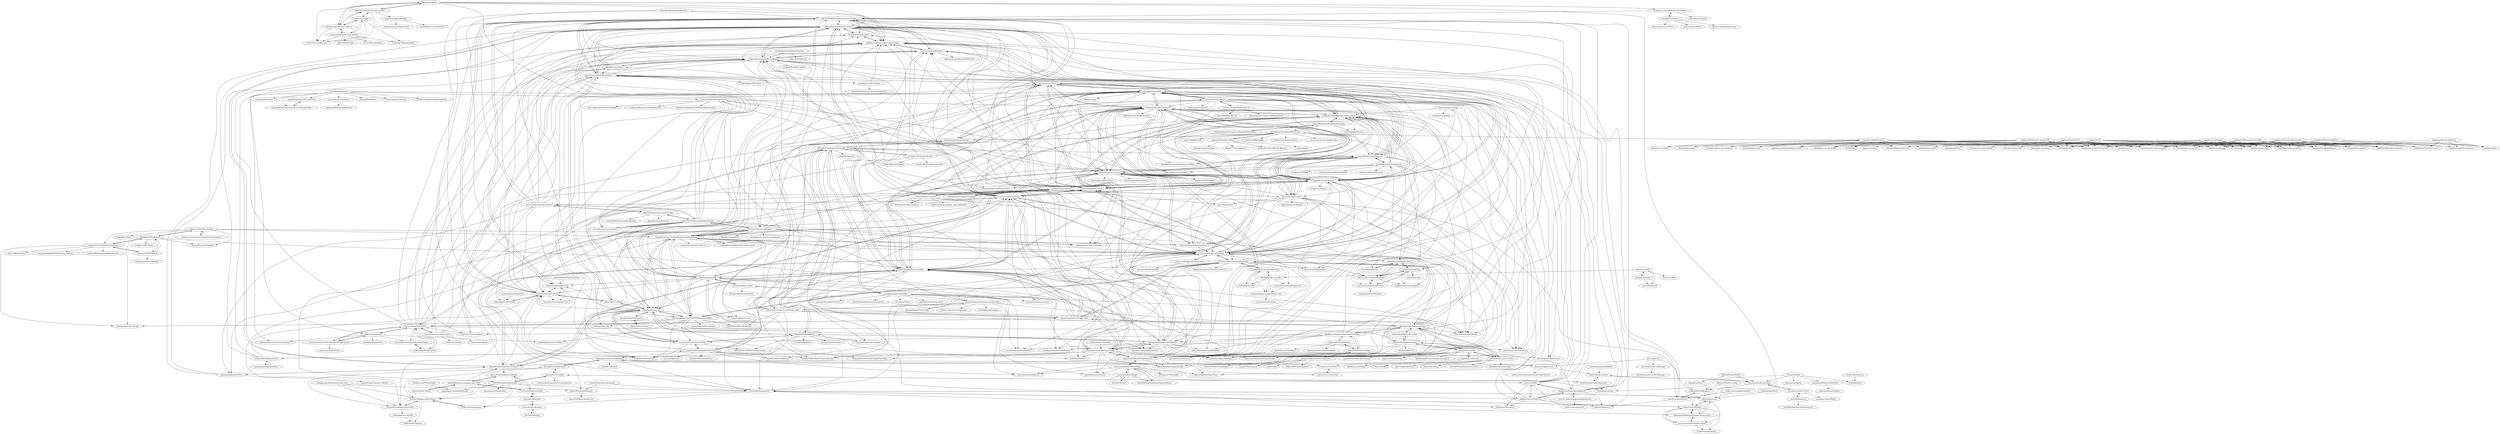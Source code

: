 digraph G {
"wordpress-mobile/PasscodeLock-Android" -> "tibi1712/FoldingNavigationDrawer-Android"
"wordpress-mobile/PasscodeLock-Android" -> "zhanghai/PatternLock"
"wordpress-mobile/PasscodeLock-Android" -> "canyinghao/CanDialog" ["e"=1]
"MichaelEvans/ColorArt" -> "thiagokimo/Alexei"
"MichaelEvans/ColorArt" -> "lafosca/AndroidFaceCropper"
"harism/android-pagecurl" -> "moritz-wundke/android-page-curl"
"harism/android-pagecurl" -> "openaphid/android-flip"
"harism/android-pagecurl" -> "eschao/android-PageFlip" ["e"=1]
"harism/android-pagecurl" -> "SimonVT/android-menudrawer"
"harism/android-pagecurl" -> "emilsjolander/android-FlipView"
"harism/android-pagecurl" -> "pakerfeldt/android-viewflow" ["e"=1]
"harism/android-pagecurl" -> "tjerkw/Android-SlideExpandableListView"
"harism/android-pagecurl" -> "jfeinstein10/JazzyViewPager" ["e"=1]
"harism/android-pagecurl" -> "siyamed/android-satellite-menu"
"harism/android-pagecurl" -> "woozzu/IndexableListView"
"harism/android-pagecurl" -> "TonicArtos/StickyGridHeaders"
"harism/android-pagecurl" -> "keyboardsurfer/Crouton"
"harism/android-pagecurl" -> "alexvasilkov/FoldableLayout" ["e"=1]
"harism/android-pagecurl" -> "Yalantis/FlipViewPager.Draco" ["e"=1]
"xplodwild/android_packages_apps_Focal" -> "umano/MultiItemRowListAdapter"
"xplodwild/android_packages_apps_Focal" -> "harism/android_effects"
"xplodwild/android_packages_apps_Focal" -> "psaravan/FileBrowserView"
"xplodwild/android_packages_apps_Focal" -> "ManuelPeinado/MultiChoiceAdapter"
"umano/MultiItemRowListAdapter" -> "xplodwild/android_packages_apps_Focal"
"umano/MultiItemRowListAdapter" -> "psaravan/FileBrowserView"
"AChep/AcDisplay" -> "AChep/HeadsUp"
"AChep/AcDisplay" -> "lafosca/AndroidFaceCropper"
"AChep/AcDisplay" -> "romainguy/road-trip" ["e"=1]
"AChep/AcDisplay" -> "premnirmal/Magnet"
"AChep/AcDisplay" -> "ajaysahani/MultiActionTextView"
"askerov/DynamicGrid" -> "thquinn/DraggableGridView"
"askerov/DynamicGrid" -> "theredsunrise/AndroidCoolDragAndDropGridView"
"askerov/DynamicGrid" -> "felipecsl/AsymmetricGridView" ["e"=1]
"askerov/DynamicGrid" -> "wedcel/DragExpandGrid" ["e"=1]
"askerov/DynamicGrid" -> "zzhouj/Android-DraggableGridViewPager"
"askerov/DynamicGrid" -> "h6ah4i/android-advancedrecyclerview" ["e"=1]
"edmodo/range-bar" -> "oli107/material-range-bar" ["e"=1]
"edmodo/range-bar" -> "YahooArchive/android-range-seek-bar"
"edmodo/range-bar" -> "anothem/android-range-seek-bar"
"edmodo/range-bar" -> "ManuelPeinado/RefreshActionItem"
"edmodo/range-bar" -> "nolanlawson/CustomFastScrollViewDemo"
"edmodo/range-bar" -> "nadavfima/GlowPadView"
"edmodo/range-bar" -> "wordpress-mobile/PasscodeLock-Android"
"edmodo/range-bar" -> "jess-anders/two-way-gridview"
"chrisbanes/ActionBar-PullToRefresh" -> "SimonVT/android-menudrawer"
"chrisbanes/ActionBar-PullToRefresh" -> "ManuelPeinado/FadingActionBar" ["e"=1]
"chrisbanes/ActionBar-PullToRefresh" -> "nhaarman/ListViewAnimations" ["e"=1]
"chrisbanes/ActionBar-PullToRefresh" -> "castorflex/SmoothProgressBar" ["e"=1]
"chrisbanes/ActionBar-PullToRefresh" -> "chrisbanes/Android-PullToRefresh" ["e"=1]
"chrisbanes/ActionBar-PullToRefresh" -> "bauerca/drag-sort-listview"
"chrisbanes/ActionBar-PullToRefresh" -> "jfeinstein10/JazzyViewPager" ["e"=1]
"chrisbanes/ActionBar-PullToRefresh" -> "ManuelPeinado/GlassActionBar"
"chrisbanes/ActionBar-PullToRefresh" -> "flavienlaurent/NotBoringActionBar"
"chrisbanes/ActionBar-PullToRefresh" -> "daCapricorn/ArcMenu"
"chrisbanes/ActionBar-PullToRefresh" -> "ManuelPeinado/RefreshActionItem"
"chrisbanes/ActionBar-PullToRefresh" -> "MarkMjw/PullScrollView"
"chrisbanes/ActionBar-PullToRefresh" -> "openaphid/android-flip"
"chrisbanes/ActionBar-PullToRefresh" -> "johannilsson/android-pulltorefresh" ["e"=1]
"chrisbanes/ActionBar-PullToRefresh" -> "SpecialCyCi/AndroidResideMenu" ["e"=1]
"applidium/HeaderListView" -> "applidium/regex_field"
"applidium/HeaderListView" -> "edshadi/ckeditor-rails"
"applidium/HeaderListView" -> "applidium/cyril"
"applidium/HeaderListView" -> "edshadi/api-architecture-lecture"
"applidium/HeaderListView" -> "edshadi/awesomebits"
"applidium/HeaderListView" -> "edshadi/bettermeans"
"applidium/HeaderListView" -> "applidium/gradle-dependencies-demo"
"applidium/HeaderListView" -> "edshadi/backbone-rails-skeleton"
"applidium/HeaderListView" -> "edshadi/cloudini"
"applidium/HeaderListView" -> "edshadi/angular-seed-expressJS"
"applidium/HeaderListView" -> "edshadi/aventura_api_docs"
"applidium/HeaderListView" -> "edshadi/flux"
"applidium/HeaderListView" -> "edshadi/edshadi.github.com"
"applidium/HeaderListView" -> "edshadi/acts_as_reviewable"
"applidium/HeaderListView" -> "edshadi/elixir-school"
"svenkapudija/Android-Action-Bar-Icons" -> "MoshDev/BackgroundViewPager"
"svenkapudija/Android-Action-Bar-Icons" -> "Mirkoddd/GoogleDateTimePickers"
"svenkapudija/Android-Action-Bar-Icons" -> "SimonVT/android-datepicker"
"MustafaFerhan/DebugLog" -> "flavienlaurent/activityanimation"
"MustafaFerhan/DebugLog" -> "jenzz/Android-UndoBar"
"MustafaFerhan/DebugLog" -> "MoshDev/BackgroundViewPager"
"MustafaFerhan/DebugLog" -> "Mirkoddd/GoogleDateTimePickers"
"romannurik/Android-SwipeToDismiss" -> "ManuelPeinado/GlassActionBar"
"romannurik/Android-SwipeToDismiss" -> "flavienlaurent/NotBoringActionBar"
"romannurik/Android-SwipeToDismiss" -> "nolanlawson/CustomFastScrollViewDemo"
"romannurik/Android-SwipeToDismiss" -> "romannurik/Android-WizardPager"
"romannurik/Android-SwipeToDismiss" -> "ManuelPeinado/QuickReturnHeader"
"romannurik/Android-SwipeToDismiss" -> "SimonVT/android-menudrawer"
"romannurik/Android-SwipeToDismiss" -> "ManuelPeinado/RefreshActionItem"
"romannurik/Android-SwipeToDismiss" -> "woozzu/IndexableListView"
"romannurik/Android-SwipeToDismiss" -> "ManuelPeinado/FadingActionBar" ["e"=1]
"romannurik/Android-SwipeToDismiss" -> "singwhatiwanna/PinnedHeaderExpandableListView"
"romannurik/Android-SwipeToDismiss" -> "rno/Android-ScrollBarPanel"
"romannurik/Android-SwipeToDismiss" -> "tjerkw/Android-SlideExpandableListView"
"romannurik/Android-SwipeToDismiss" -> "bauerca/drag-sort-listview"
"romannurik/Android-SwipeToDismiss" -> "ManuelPeinado/MultiChoiceAdapter"
"romannurik/Android-SwipeToDismiss" -> "47deg/android-swipelistview"
"jpardogo/GoogleProgressBar" -> "mrwonderman/android-square-progressbar"
"jpardogo/GoogleProgressBar" -> "castorflex/SmoothProgressBar" ["e"=1]
"jpardogo/GoogleProgressBar" -> "dmytrodanylyk/android-process-button" ["e"=1]
"jpardogo/GoogleProgressBar" -> "romainpiel/Shimmer-android" ["e"=1]
"jpardogo/GoogleProgressBar" -> "romainpiel/Titanic" ["e"=1]
"jpardogo/GoogleProgressBar" -> "Sefford/CircularProgressDrawable"
"jpardogo/GoogleProgressBar" -> "nico2sh/materialish-progress" ["e"=1]
"jpardogo/GoogleProgressBar" -> "jpardogo/FlabbyListView"
"jpardogo/GoogleProgressBar" -> "pavlospt/RoundedLetterView" ["e"=1]
"jpardogo/GoogleProgressBar" -> "Todd-Davies/ProgressWheel" ["e"=1]
"jpardogo/GoogleProgressBar" -> "Yalantis/FlipViewPager.Draco" ["e"=1]
"julianshen/ScreenCap" -> "mitmel/Android-Image-Cache"
"julianshen/ScreenCap" -> "dmitry-zaitsev/AndroidSideMenu"
"julianshen/ScreenCap" -> "jgilfelt/android-adt-templates"
"julianshen/ScreenCap" -> "marcogulino/AndroidUsbCamera"
"julianshen/ScreenCap" -> "subfuzion/droidex"
"nicolasjafelle/PagingGridView" -> "nicolasjafelle/PagingListView"
"suarezjulian/WizardPager" -> "romannurik/Android-WizardPager"
"suarezjulian/WizardPager" -> "DWorkS/AWizard"
"suarezjulian/WizardPager" -> "MarkOSullivan94/Android-Material-Wizard"
"suarezjulian/WizardPager" -> "MartinvanZ/Inscription"
"singwhatiwanna/PinnedHeaderExpandableListView" -> "JimiSmith/PinnedHeaderListView"
"singwhatiwanna/PinnedHeaderExpandableListView" -> "BlueMor/DragLayout"
"singwhatiwanna/PinnedHeaderExpandableListView" -> "matrixxun/PullToZoomInListView"
"singwhatiwanna/PinnedHeaderExpandableListView" -> "Frank-Zhu/PullZoomView" ["e"=1]
"singwhatiwanna/PinnedHeaderExpandableListView" -> "traex/CalendarListview" ["e"=1]
"singwhatiwanna/PinnedHeaderExpandableListView" -> "singwhatiwanna/android-art-res" ["e"=1]
"singwhatiwanna/PinnedHeaderExpandableListView" -> "ManuelPeinado/GlassActionBar"
"singwhatiwanna/PinnedHeaderExpandableListView" -> "woozzu/IndexableListView"
"singwhatiwanna/PinnedHeaderExpandableListView" -> "emilsjolander/StickyListHeaders" ["e"=1]
"singwhatiwanna/PinnedHeaderExpandableListView" -> "liaohuqiu/android-GridViewWithHeaderAndFooter"
"singwhatiwanna/PinnedHeaderExpandableListView" -> "SimonVT/android-menudrawer"
"singwhatiwanna/PinnedHeaderExpandableListView" -> "maurycyw/StaggeredGridView"
"singwhatiwanna/PinnedHeaderExpandableListView" -> "ManuelPeinado/QuickReturnHeader"
"singwhatiwanna/PinnedHeaderExpandableListView" -> "TonicArtos/StickyGridHeaders"
"singwhatiwanna/PinnedHeaderExpandableListView" -> "hongyangAndroid/Android-StickyNavLayout" ["e"=1]
"bingdian/waterfall" -> "duitang/waterfall"
"bingdian/waterfall" -> "myst729/Waterfall"
"castorflex/VerticalViewPager" -> "kaelaela/VerticalViewPager"
"castorflex/VerticalViewPager" -> "JakeWharton/Android-DirectionalViewPager"
"castorflex/VerticalViewPager" -> "xingstarx/InkeVerticalViewPagerLive"
"castorflex/VerticalViewPager" -> "qstumn/VerticalTabLayout" ["e"=1]
"flavienlaurent/NotBoringActionBar" -> "ManuelPeinado/FadingActionBar" ["e"=1]
"flavienlaurent/NotBoringActionBar" -> "ManuelPeinado/GlassActionBar"
"flavienlaurent/NotBoringActionBar" -> "kmshack/Android-ParallaxHeaderViewPager" ["e"=1]
"flavienlaurent/NotBoringActionBar" -> "flavienlaurent/discrollview" ["e"=1]
"flavienlaurent/NotBoringActionBar" -> "ManuelPeinado/RefreshActionItem"
"flavienlaurent/NotBoringActionBar" -> "chrisbanes/ActionBar-PullToRefresh"
"flavienlaurent/NotBoringActionBar" -> "twotoasters/JazzyListView"
"flavienlaurent/NotBoringActionBar" -> "Frank-Zhu/PullZoomView" ["e"=1]
"flavienlaurent/NotBoringActionBar" -> "romannurik/Android-SwipeToDismiss"
"flavienlaurent/NotBoringActionBar" -> "keklikhasan/LDrawer" ["e"=1]
"flavienlaurent/NotBoringActionBar" -> "jfeinstein10/JazzyViewPager" ["e"=1]
"flavienlaurent/NotBoringActionBar" -> "SimonVT/android-menudrawer"
"flavienlaurent/NotBoringActionBar" -> "PomepuyN/BlurEffectForAndroidDesign" ["e"=1]
"flavienlaurent/NotBoringActionBar" -> "openaphid/android-flip"
"flavienlaurent/NotBoringActionBar" -> "kanytu/android-parallax-recyclerview" ["e"=1]
"jenzz/Android-UndoBar" -> "soarcn/UndoBar"
"jenzz/Android-UndoBar" -> "IanGClifton/AndroidFloatLabel"
"jenzz/Android-UndoBar" -> "MustafaFerhan/DebugLog"
"jenzz/Android-UndoBar" -> "wuyexiong/transparent-over-animtabsview" ["e"=1]
"tbouron/ShakeDetector" -> "flavienlaurent/activityanimation"
"tbouron/ShakeDetector" -> "beartung/tclip-android"
"tbouron/ShakeDetector" -> "safetysystemtechnology/android-shake-detector"
"Pedroafa/avatar-android" -> "Trikke/progress-button"
"dolphinwang/RangeSeekbar" -> "daniribalbert/CustomFontLib" ["e"=1]
"dolphinwang/RangeSeekbar" -> "xingkongus/superXingPostCard"
"MarkMjw/PullScrollView" -> "Frank-Zhu/PullZoomView" ["e"=1]
"MarkMjw/PullScrollView" -> "Sefford/CircularProgressDrawable"
"MarkMjw/PullScrollView" -> "BlueMor/DragLayout"
"MarkMjw/PullScrollView" -> "THEONE10211024/WaterDropListView" ["e"=1]
"MarkMjw/PullScrollView" -> "matrixxun/PullToZoomInListView"
"MarkMjw/PullScrollView" -> "jeasonlzy/PullZoomView" ["e"=1]
"MarkMjw/PullScrollView" -> "zcweng/ToggleButton" ["e"=1]
"MarkMjw/PullScrollView" -> "chrisbanes/ActionBar-PullToRefresh"
"MarkMjw/PullScrollView" -> "sarajmunjal/two-way-backport"
"torryharris/TH-ProgressButton" -> "ManuelPeinado/RefreshActionItem"
"torryharris/TH-ProgressButton" -> "Sefford/CircularProgressDrawable"
"torryharris/TH-ProgressButton" -> "chiemy/PullSeparateListView"
"torryharris/TH-ProgressButton" -> "tibi1712/FoldingNavigationDrawer-Android"
"torryharris/TH-ProgressButton" -> "franzhcs/FFCircularProgressView" ["e"=1]
"torryharris/TH-ProgressButton" -> "f2prateek/progressbutton"
"ManuelPeinado/GlassActionBar" -> "ManuelPeinado/RefreshActionItem"
"ManuelPeinado/GlassActionBar" -> "flavienlaurent/NotBoringActionBar"
"ManuelPeinado/GlassActionBar" -> "ManuelPeinado/FadingActionBar" ["e"=1]
"ManuelPeinado/GlassActionBar" -> "SimonVT/android-menudrawer"
"ManuelPeinado/GlassActionBar" -> "ManuelPeinado/MultiChoiceAdapter"
"ManuelPeinado/GlassActionBar" -> "twotoasters/JazzyListView"
"ManuelPeinado/GlassActionBar" -> "ManuelPeinado/QuickReturnHeader"
"ManuelPeinado/GlassActionBar" -> "tibi1712/FoldingNavigationDrawer-Android"
"ManuelPeinado/GlassActionBar" -> "flavienlaurent/discrollview" ["e"=1]
"ManuelPeinado/GlassActionBar" -> "siyamed/android-satellite-menu"
"ManuelPeinado/GlassActionBar" -> "PomepuyN/BlurEffectForAndroidDesign" ["e"=1]
"ManuelPeinado/GlassActionBar" -> "tjerkw/Android-SlideExpandableListView"
"ManuelPeinado/GlassActionBar" -> "chrisbanes/ActionBar-PullToRefresh"
"ManuelPeinado/GlassActionBar" -> "jpardogo/ListBuddies"
"ManuelPeinado/GlassActionBar" -> "nolanlawson/CustomFastScrollViewDemo"
"diegocarloslima/FloatingGroupExpandableListView" -> "idunnololz/AnimatedExpandableListView"
"MarkMjw/PullToRefresh" -> "Maxwin-z/XListView-Android"
"MarkMjw/PullToRefresh" -> "jingchenUSTC/PullToRefreshAndLoad"
"MarkMjw/PullToRefresh" -> "lynnchurch/PullToRefresh"
"MarkMjw/PullToRefresh" -> "LuckyJayce/MVCHelper" ["e"=1]
"MarkMjw/PullToRefresh" -> "chrisbanes/Android-PullToRefresh" ["e"=1]
"MarkMjw/PullToRefresh" -> "kymjs/KJFrameForAndroid" ["e"=1]
"MarkMjw/PullToRefresh" -> "liaohuqiu/android-cube-app" ["e"=1]
"hardik-trivedi/FloatingLabel" -> "weddingparty/AndroidFloatLabel"
"sevenler/Uninstall_Statics" -> "lafosca/AndroidFaceCropper"
"sevenler/Uninstall_Statics" -> "lzyickobe/UnInstallDemo"
"sevenler/Uninstall_Statics" -> "zzz40500/HeadsUp"
"dolphinwang/ImageCoverFlow" -> "davidschreiber/FancyCoverFlow"
"dolphinwang/ImageCoverFlow" -> "moondroid/CoverFlow"
"dolphinwang/ImageCoverFlow" -> "crosswall/Android-Coverflow"
"dolphinwang/ImageCoverFlow" -> "LittleLiByte/GlFancyCoverFlow"
"dolphinwang/ImageCoverFlow" -> "YiChaoLove/CoverFlow"
"dolphinwang/ImageCoverFlow" -> "missmess/CoverFlowView"
"dolphinwang/ImageCoverFlow" -> "mxn21/SlidingCard" ["e"=1]
"idunnololz/AnimatedExpandableListView" -> "tjerkw/Android-SlideExpandableListView"
"idunnololz/AnimatedExpandableListView" -> "diegocarloslima/FloatingGroupExpandableListView"
"idunnololz/AnimatedExpandableListView" -> "traex/ExpandableLayout" ["e"=1]
"idunnololz/AnimatedExpandableListView" -> "emilsjolander/StickyScrollViewItems"
"bartwell/ExFilePicker" -> "psaravan/FileBrowserView"
"bartwell/ExFilePicker" -> "bartwell/ultra-debugger"
"nicolasjafelle/PagingListView" -> "nicolasjafelle/PagingGridView"
"nicolasjafelle/PagingListView" -> "JorgeCastilloPrz/PagedHeadListView"
"nicolasjafelle/PagingListView" -> "ManuelPeinado/RefreshActionItem"
"nicolasjafelle/PagingListView" -> "chiemy/PullSeparateListView"
"nicolasjafelle/PagingListView" -> "nolanlawson/CustomFastScrollViewDemo"
"timroes/EnhancedListView" -> "nolanlawson/CustomFastScrollViewDemo"
"timroes/EnhancedListView" -> "ManuelPeinado/RefreshActionItem"
"timroes/EnhancedListView" -> "timroes/SwipeToDismissUndoList"
"timroes/EnhancedListView" -> "ManuelPeinado/MultiChoiceAdapter"
"tibi1712/FoldingNavigationDrawer-Android" -> "nolanlawson/CustomFastScrollViewDemo"
"tibi1712/FoldingNavigationDrawer-Android" -> "chiemy/PullSeparateListView"
"tibi1712/FoldingNavigationDrawer-Android" -> "ManuelPeinado/RefreshActionItem"
"tibi1712/FoldingNavigationDrawer-Android" -> "anupcowkur/Android-Wheel-Menu"
"tibi1712/FoldingNavigationDrawer-Android" -> "mmBs/NavigationDrawerSI"
"tibi1712/FoldingNavigationDrawer-Android" -> "frapontillo/ImageViewEx"
"jpardogo/ListBuddies" -> "ManuelPeinado/QuickReturnHeader"
"jpardogo/ListBuddies" -> "JorgeCastilloPrz/PagedHeadListView"
"jpardogo/ListBuddies" -> "chiemy/PullSeparateListView"
"jpardogo/ListBuddies" -> "twotoasters/JazzyListView"
"jpardogo/ListBuddies" -> "ManuelPeinado/GlassActionBar"
"jpardogo/ListBuddies" -> "anupcowkur/Android-Wheel-Menu"
"jpardogo/ListBuddies" -> "lawloretienne/QuickReturn" ["e"=1]
"jpardogo/ListBuddies" -> "sephiroth74/HorizontalVariableListView"
"jpardogo/ListBuddies" -> "flavienlaurent/discrollview" ["e"=1]
"jpardogo/ListBuddies" -> "flavienlaurent/NotBoringActionBar"
"jpardogo/ListBuddies" -> "woozzu/IndexableListView"
"jpardogo/ListBuddies" -> "mmBs/NavigationDrawerSI"
"jpardogo/ListBuddies" -> "nolanlawson/CustomFastScrollViewDemo"
"jpardogo/ListBuddies" -> "BlueMor/DragLayout"
"jpardogo/ListBuddies" -> "jpardogo/FlabbyListView"
"Mirkoddd/GoogleDateTimePickers" -> "MoshDev/BackgroundViewPager"
"Mirkoddd/GoogleDateTimePickers" -> "Pedroafa/avatar-android"
"nhaarman/supertooltips" -> "keyboardsurfer/Crouton"
"nhaarman/supertooltips" -> "michaelye/EasyDialog" ["e"=1]
"nhaarman/supertooltips" -> "ophilbert/ActivityTransition"
"nhaarman/supertooltips" -> "tjerkw/Android-SlideExpandableListView"
"nhaarman/supertooltips" -> "47deg/android-swipelistview"
"theredsunrise/AndroidCoolDragAndDropGridView" -> "thquinn/DraggableGridView"
"theredsunrise/AndroidCoolDragAndDropGridView" -> "xiaanming/DragGridView"
"theredsunrise/AndroidCoolDragAndDropGridView" -> "askerov/DynamicGrid"
"beartung/tclip-android" -> "lafosca/AndroidFaceCropper"
"beartung/tclip-android" -> "Tibolte/Android-Anim-Playground"
"applidium/ADTransitionController" -> "applidium/regex_field"
"applidium/ADTransitionController" -> "edshadi/cloudini"
"applidium/ADTransitionController" -> "applidium/bike-share-prediction"
"applidium/ADTransitionController" -> "applidium/cyril"
"applidium/ADTransitionController" -> "applidium/CardboardMagnet"
"applidium/ADTransitionController" -> "applidium/ADZipURLProtocol"
"applidium/ADTransitionController" -> "edshadi/api-architecture-lecture"
"applidium/ADTransitionController" -> "edshadi/cloudini-app"
"applidium/ADTransitionController" -> "edshadi/alt"
"applidium/ADTransitionController" -> "applidium/clarke-messenger"
"applidium/ADTransitionController" -> "applidium/applidium.github.io"
"applidium/ADTransitionController" -> "applidium/Apex"
"applidium/ADTransitionController" -> "edshadi/angular-seed-expressJS"
"applidium/ADTransitionController" -> "edshadi/aventura_api_docs"
"applidium/ADTransitionController" -> "edshadi/github-watcher"
"duitang/waterfall" -> "bingdian/waterfall"
"duitang/waterfall" -> "myst729/Waterfall"
"duitang/waterfall" -> "ifer-itcast/i35tab"
"duitang/waterfall" -> "dodola/android_waterfall"
"MoshDev/BackgroundViewPager" -> "Mirkoddd/GoogleDateTimePickers"
"MoshDev/BackgroundViewPager" -> "doffm/android-dragarea"
"MoshDev/BackgroundViewPager" -> "Trikke/progress-button"
"IanGClifton/AndroidFloatLabel" -> "doffm/android-dragarea"
"IanGClifton/AndroidFloatLabel" -> "MoshDev/BackgroundViewPager"
"IanGClifton/AndroidFloatLabel" -> "castorflex/FlipImageView"
"IanGClifton/AndroidFloatLabel" -> "weddingparty/AndroidFloatLabel"
"IanGClifton/AndroidFloatLabel" -> "jenzz/Android-UndoBar"
"IanGClifton/AndroidFloatLabel" -> "flavienlaurent/PanningView"
"kenumir/android-calendar-card" -> "lichao315/Calendar" ["e"=1]
"kenumir/android-calendar-card" -> "thquinn/DraggableGridView"
"kenumir/android-calendar-card" -> "twotoasters/JazzyListView"
"kenumir/android-calendar-card" -> "frapontillo/ImageViewEx"
"kenumir/android-calendar-card" -> "ManuelPeinado/QuickReturnHeader"
"kenumir/android-calendar-card" -> "roomorama/Caldroid" ["e"=1]
"romannurik/Android-WizardPager" -> "suarezjulian/WizardPager"
"romannurik/Android-WizardPager" -> "MarkOSullivan94/Android-Material-Wizard"
"romannurik/Android-WizardPager" -> "romannurik/Android-SwipeToDismiss"
"romannurik/Android-WizardPager" -> "flavienlaurent/discrollview" ["e"=1]
"romannurik/Android-WizardPager" -> "romainguy/road-trip" ["e"=1]
"romannurik/Android-WizardPager" -> "lawloretienne/QuickReturn" ["e"=1]
"romannurik/Android-WizardPager" -> "MrEngineer13/SnackBar" ["e"=1]
"romannurik/Android-WizardPager" -> "Yalantis/FlipViewPager.Draco" ["e"=1]
"nithinkmichael/Android-ProgressWheel-master" -> "nemosupremo/gifdrawable-android"
"nithinkmichael/Android-ProgressWheel-master" -> "xsingv/JustifyTextView"
"nithinkmichael/Android-ProgressWheel-master" -> "telly/FloatingAction"
"huewu/PinterestLikeAdapterView" -> "youxiachai/pinterest-like-adapter-view"
"lafosca/AndroidFaceCropper" -> "beartung/tclip-android"
"lafosca/AndroidFaceCropper" -> "sevenler/Uninstall_Statics"
"lafosca/AndroidFaceCropper" -> "frakbot/GlowPadBackport"
"zzhouj/Android-DraggableGridViewPager" -> "thquinn/DraggableGridView"
"zzhouj/Android-DraggableGridViewPager" -> "mrKlar/PagedDragDropGrid"
"ManuelPeinado/QuickReturnHeader" -> "ManuelPeinado/RefreshActionItem"
"ManuelPeinado/QuickReturnHeader" -> "nolanlawson/CustomFastScrollViewDemo"
"ManuelPeinado/QuickReturnHeader" -> "tibi1712/FoldingNavigationDrawer-Android"
"ManuelPeinado/QuickReturnHeader" -> "rno/Android-ScrollBarPanel"
"ManuelPeinado/QuickReturnHeader" -> "chrisjenx/ParallaxScrollView" ["e"=1]
"ManuelPeinado/QuickReturnHeader" -> "JakeWharton/salvage"
"ManuelPeinado/QuickReturnHeader" -> "ManuelPeinado/GlassActionBar"
"applidium/AudioModem" -> "applidium/clarke-messenger"
"applidium/AudioModem" -> "applidium/applidium.github.io"
"applidium/AudioModem" -> "edshadi/cloudini"
"applidium/AudioModem" -> "applidium/CardboardMagnet"
"applidium/AudioModem" -> "applidium/bike-share-prediction"
"applidium/AudioModem" -> "applidium/regex_field"
"applidium/AudioModem" -> "edshadi/api-architecture-lecture"
"applidium/AudioModem" -> "edshadi/cloudini-app"
"applidium/AudioModem" -> "edshadi/alt"
"applidium/AudioModem" -> "applidium/ADZipURLProtocol"
"applidium/AudioModem" -> "applidium/gradle-dependencies-demo"
"applidium/AudioModem" -> "applidium/Apex"
"applidium/AudioModem" -> "edshadi/angular-seed-expressJS"
"applidium/AudioModem" -> "edshadi/aventura_api_docs"
"applidium/AudioModem" -> "edshadi/github-watcher"
"AChep/Header2ActionBar" -> "flavienlaurent/NotBoringActionBar"
"jpardogo/FlabbyListView" -> "jpardogo/ListBuddies"
"jpardogo/FlabbyListView" -> "matthewrkula/SecretTextView" ["e"=1]
"jpardogo/FlabbyListView" -> "jpardogo/GoogleProgressBar"
"applm/ma-components" -> "applm/CarouselWidget"
"applm/ma-components" -> "moondroid/CoverFlow"
"applidium/ADLivelyCollectionView" -> "applidium/regex_field"
"applidium/ADLivelyCollectionView" -> "edshadi/cloudini"
"applidium/ADLivelyCollectionView" -> "applidium/cyril"
"applidium/ADLivelyCollectionView" -> "applidium/CardboardMagnet"
"applidium/ADLivelyCollectionView" -> "applidium/bike-share-prediction"
"applidium/ADLivelyCollectionView" -> "edshadi/api-architecture-lecture"
"applidium/ADLivelyCollectionView" -> "edshadi/cloudini-app"
"applidium/ADLivelyCollectionView" -> "edshadi/alt"
"applidium/ADLivelyCollectionView" -> "applidium/clarke-messenger"
"applidium/ADLivelyCollectionView" -> "applidium/ADZipURLProtocol"
"applidium/ADLivelyCollectionView" -> "applidium/Apex"
"applidium/ADLivelyCollectionView" -> "applidium/applidium.github.io"
"applidium/ADLivelyCollectionView" -> "edshadi/angular-seed-expressJS"
"applidium/ADLivelyCollectionView" -> "edshadi/aventura_api_docs"
"applidium/ADLivelyCollectionView" -> "edshadi/github-watcher"
"flavienlaurent/activityanimation" -> "MustafaFerhan/DebugLog"
"flavienlaurent/activityanimation" -> "tbouron/ShakeDetector"
"flavienlaurent/activityanimation" -> "frakbot/CreditsRoll"
"flavienlaurent/activityanimation" -> "castorflex/FlipImageView"
"flavienlaurent/activityanimation" -> "Tibolte/Android-Anim-Playground"
"flavienlaurent/activityanimation" -> "chiemy/PullSeparateListView"
"vinc3m1/android-segmentedradiobutton" -> "bookwormat/segcontrol"
"vinc3m1/android-segmentedradiobutton" -> "thiagolocatelli/android-uitableview"
"dodola/WaterFallExt" -> "dodola/PinterestLikeAdapterView"
"doffm/android-dragarea" -> "MoshDev/BackgroundViewPager"
"bartwell/SafHelper" -> "bartwell/ultra-debugger"
"Sefford/CircularProgressDrawable" -> "MarkMjw/PullScrollView"
"Sefford/CircularProgressDrawable" -> "passsy/android-HoloCircularProgressBar"
"Sefford/CircularProgressDrawable" -> "torryharris/TH-ProgressButton"
"Sefford/CircularProgressDrawable" -> "BlueMor/DragLayout"
"Sefford/CircularProgressDrawable" -> "sarajmunjal/two-way-backport"
"Sefford/CircularProgressDrawable" -> "jpardogo/GoogleProgressBar"
"Sefford/CircularProgressDrawable" -> "traex/CalendarListview" ["e"=1]
"Sefford/CircularProgressDrawable" -> "chrisbanes/ActionBar-PullToRefresh"
"Sefford/CircularProgressDrawable" -> "john990/WaveView" ["e"=1]
"Sefford/CircularProgressDrawable" -> "mrwonderman/android-square-progressbar"
"Sefford/CircularProgressDrawable" -> "daCapricorn/ArcMenu"
"Sefford/CircularProgressDrawable" -> "SpecialCyCi/AndroidResideMenu" ["e"=1]
"Sefford/CircularProgressDrawable" -> "siyamed/android-satellite-menu"
"Sefford/CircularProgressDrawable" -> "emilsjolander/android-FlipView"
"psaravan/FileBrowserView" -> "umano/MultiItemRowListAdapter"
"psaravan/FileBrowserView" -> "xplodwild/android_packages_apps_Focal"
"psaravan/FileBrowserView" -> "bartwell/ExFilePicker"
"applidium/Cracking-Siri" -> "applidium/CardboardMagnet"
"applidium/Cracking-Siri" -> "applidium/regex_field"
"applidium/Cracking-Siri" -> "edshadi/api-architecture-lecture"
"applidium/Cracking-Siri" -> "edshadi/cloudini"
"applidium/Cracking-Siri" -> "edshadi/angular-seed-expressJS"
"applidium/Cracking-Siri" -> "edshadi/aventura_api_docs"
"applidium/Cracking-Siri" -> "edshadi/flux"
"applidium/Cracking-Siri" -> "edshadi/ckeditor-rails"
"applidium/Cracking-Siri" -> "applidium/cyril"
"applidium/Cracking-Siri" -> "edshadi/edshadi.github.com"
"applidium/Cracking-Siri" -> "edshadi/acts_as_reviewable"
"applidium/Cracking-Siri" -> "edshadi/elixir-school"
"applidium/Cracking-Siri" -> "applidium/clarke"
"applidium/Cracking-Siri" -> "edshadi/cloudini-app"
"applidium/Cracking-Siri" -> "edshadi/alt"
"Namir233/ZrcListView" -> "BlueMor/Android-PullLayout"
"liaohuqiu/android-GridViewWithHeaderAndFooter" -> "liaohuqiu/cube-sdk" ["e"=1]
"liaohuqiu/android-GridViewWithHeaderAndFooter" -> "TonicArtos/StickyGridHeaders"
"liaohuqiu/android-GridViewWithHeaderAndFooter" -> "liaohuqiu/android-cube-app" ["e"=1]
"liaohuqiu/android-GridViewWithHeaderAndFooter" -> "felipecsl/AsymmetricGridView" ["e"=1]
"liaohuqiu/android-GridViewWithHeaderAndFooter" -> "Frank-Zhu/PullZoomView" ["e"=1]
"liaohuqiu/android-GridViewWithHeaderAndFooter" -> "BlueMor/DragLayout"
"liaohuqiu/android-GridViewWithHeaderAndFooter" -> "singwhatiwanna/PinnedHeaderExpandableListView"
"liaohuqiu/android-GridViewWithHeaderAndFooter" -> "JakeWharton/NineOldAndroids" ["e"=1]
"liaohuqiu/android-GridViewWithHeaderAndFooter" -> "kmshack/Android-ParallaxHeaderViewPager" ["e"=1]
"liaohuqiu/android-GridViewWithHeaderAndFooter" -> "openaphid/android-flip"
"liaohuqiu/android-GridViewWithHeaderAndFooter" -> "matrixxun/PullToZoomInListView"
"liaohuqiu/android-GridViewWithHeaderAndFooter" -> "iwgang/FamiliarRecyclerView" ["e"=1]
"liaohuqiu/android-GridViewWithHeaderAndFooter" -> "GDG-Korea/PinterestLikeAdapterView"
"woozzu/IndexableListView" -> "nolanlawson/CustomFastScrollViewDemo"
"woozzu/IndexableListView" -> "ManuelPeinado/RefreshActionItem"
"woozzu/IndexableListView" -> "JimiSmith/PinnedHeaderListView"
"woozzu/IndexableListView" -> "maurycyw/StaggeredGridView"
"woozzu/IndexableListView" -> "twotoasters/JazzyListView"
"woozzu/IndexableListView" -> "tjerkw/Android-SlideExpandableListView"
"woozzu/IndexableListView" -> "rno/Android-ScrollBarPanel"
"woozzu/IndexableListView" -> "ManuelPeinado/QuickReturnHeader"
"woozzu/IndexableListView" -> "SimonVT/android-menudrawer"
"woozzu/IndexableListView" -> "daCapricorn/ArcMenu"
"woozzu/IndexableListView" -> "47deg/android-swipelistview"
"woozzu/IndexableListView" -> "singwhatiwanna/PinnedHeaderExpandableListView"
"woozzu/IndexableListView" -> "bauerca/drag-sort-listview"
"woozzu/IndexableListView" -> "tibi1712/FoldingNavigationDrawer-Android"
"woozzu/IndexableListView" -> "anupcowkur/Android-Wheel-Menu"
"woxblom/DragListView" -> "jakebonk/BoardView" ["e"=1]
"woxblom/DragListView" -> "jkozh/DragDropTwoRecyclerViews"
"woxblom/DragListView" -> "bauerca/drag-sort-listview"
"woxblom/DragListView" -> "pooja-gaikwad15/recyclerview-list-drag-and-drop"
"woxblom/DragListView" -> "justasm/DragLinearLayout"
"woxblom/DragListView" -> "askerov/DynamicGrid"
"woxblom/DragListView" -> "yydcdut/SlideAndDragListView"
"woxblom/DragListView" -> "thesurix/gesture-recycler" ["e"=1]
"woxblom/DragListView" -> "h6ah4i/android-advancedrecyclerview" ["e"=1]
"woxblom/DragListView" -> "TakuSemba/MultiSnapRecyclerView" ["e"=1]
"woxblom/DragListView" -> "terlici/DragNDropList"
"thiagolocatelli/android-uitableview" -> "nakardo/ATableView"
"thiagolocatelli/android-uitableview" -> "ManuelPeinado/RefreshActionItem"
"thiagolocatelli/android-uitableview" -> "ophilbert/ActivityTransition"
"thiagolocatelli/android-uitableview" -> "tibi1712/FoldingNavigationDrawer-Android"
"thiagolocatelli/android-uitableview" -> "nolanlawson/CustomFastScrollViewDemo"
"thiagolocatelli/android-uitableview" -> "soarcn/UndoBar"
"thiagolocatelli/android-uitableview" -> "vinc3m1/android-segmentedradiobutton"
"thiagolocatelli/android-uitableview" -> "rno/Android-ScrollBarPanel"
"matrixxun/PullToZoomInListView" -> "Frank-Zhu/PullZoomView" ["e"=1]
"matrixxun/PullToZoomInListView" -> "singwhatiwanna/PinnedHeaderExpandableListView"
"matrixxun/PullToZoomInListView" -> "BlueMor/DragLayout"
"matrixxun/PullToZoomInListView" -> "ManuelPeinado/QuickReturnHeader"
"matrixxun/PullToZoomInListView" -> "THEONE10211024/WaterDropListView" ["e"=1]
"matrixxun/PullToZoomInListView" -> "JorgeCastilloPrz/PagedHeadListView"
"matrixxun/PullToZoomInListView" -> "MarkMjw/PullScrollView"
"chiemy/PullSeparateListView" -> "tibi1712/FoldingNavigationDrawer-Android"
"chiemy/PullSeparateListView" -> "mmBs/NavigationDrawerSI"
"chiemy/PullSeparateListView" -> "jcodeing/ExtractWordView"
"chiemy/PullSeparateListView" -> "chiemy/JellyViewPager"
"chiemy/PullSeparateListView" -> "nolanlawson/CustomFastScrollViewDemo"
"chiemy/PullSeparateListView" -> "xyczero/custom-swipelistview"
"ajaysahani/MultiActionTextView" -> "ajaysahani/EasyDatabase"
"hanks-zyh/SwipeRefreshLayout" -> "telly/FloatingAction"
"hanks-zyh/SwipeRefreshLayout" -> "xsingv/JustifyTextView"
"chiemy/JellyViewPager" -> "chiemy/PullSeparateListView"
"chiemy/JellyViewPager" -> "tibi1712/FoldingNavigationDrawer-Android"
"chiemy/JellyViewPager" -> "BlueMor/DragLayout"
"chiemy/JellyViewPager" -> "anupcowkur/Android-Wheel-Menu"
"jingchenUSTC/PullToRefreshAndLoad" -> "lynnchurch/PullToRefresh"
"jingchenUSTC/PullToRefreshAndLoad" -> "huxq17/XRefreshView" ["e"=1]
"jingchenUSTC/PullToRefreshAndLoad" -> "MarkMjw/PullToRefresh"
"jingchenUSTC/PullToRefreshAndLoad" -> "bingoogolapple/BGARefreshLayout-Android" ["e"=1]
"jingchenUSTC/PullToRefreshAndLoad" -> "liaohuqiu/android-cube-app" ["e"=1]
"jingchenUSTC/PullToRefreshAndLoad" -> "nuptboyzhb/SuperSwipeRefreshLayout" ["e"=1]
"BlueMor/DragLayout" -> "BlueMor/Android-PullLayout"
"BlueMor/DragLayout" -> "keklikhasan/LDrawer" ["e"=1]
"BlueMor/DragLayout" -> "singwhatiwanna/PinnedHeaderExpandableListView"
"BlueMor/DragLayout" -> "SpecialCyCi/AndroidResideMenu" ["e"=1]
"BlueMor/DragLayout" -> "matrixxun/PullToZoomInListView"
"BlueMor/DragLayout" -> "chiemy/PullSeparateListView"
"BlueMor/DragLayout" -> "chiemy/JellyViewPager"
"BlueMor/DragLayout" -> "MarkMjw/PullScrollView"
"BlueMor/DragLayout" -> "liaohuqiu/android-GridViewWithHeaderAndFooter"
"BlueMor/DragLayout" -> "traex/CalendarListview" ["e"=1]
"BlueMor/DragLayout" -> "ManuelPeinado/MultiChoiceAdapter"
"BlueMor/DragLayout" -> "ManuelPeinado/GlassActionBar"
"BlueMor/DragLayout" -> "mmBs/NavigationDrawerSI"
"BlueMor/DragLayout" -> "Frank-Zhu/PullZoomView" ["e"=1]
"BlueMor/DragLayout" -> "Sefford/CircularProgressDrawable"
"dinocore1/DevsmartLib-Android" -> "sephiroth74/HorizontalVariableListView"
"dinocore1/DevsmartLib-Android" -> "ManuelPeinado/RefreshActionItem"
"dinocore1/DevsmartLib-Android" -> "nolanlawson/CustomFastScrollViewDemo"
"dinocore1/DevsmartLib-Android" -> "timroes/EnhancedListView"
"dinocore1/DevsmartLib-Android" -> "MeetMe/Android-HorizontalListView"
"dinocore1/DevsmartLib-Android" -> "twotoasters/JazzyListView"
"dinocore1/DevsmartLib-Android" -> "ManuelPeinado/QuickReturnHeader"
"dinocore1/DevsmartLib-Android" -> "rno/Android-ScrollBarPanel"
"dinocore1/DevsmartLib-Android" -> "tibi1712/FoldingNavigationDrawer-Android"
"dinocore1/DevsmartLib-Android" -> "daCapricorn/ArcMenu"
"dinocore1/DevsmartLib-Android" -> "thquinn/DraggableGridView"
"dinocore1/DevsmartLib-Android" -> "chiemy/PullSeparateListView"
"telly/FloatingAction" -> "nithinkmichael/Android-ProgressWheel-master"
"telly/FloatingAction" -> "xsingv/JustifyTextView"
"telly/FloatingAction" -> "nemosupremo/gifdrawable-android"
"telly/FloatingAction" -> "castorflex/FlipImageView"
"Tibolte/Android-Anim-Playground" -> "beartung/tclip-android"
"Tibolte/Android-Anim-Playground" -> "romainguy/road-trip" ["e"=1]
"mmBs/NavigationDrawerSI" -> "chiemy/PullSeparateListView"
"mmBs/NavigationDrawerSI" -> "tibi1712/FoldingNavigationDrawer-Android"
"mmBs/NavigationDrawerSI" -> "xyczero/custom-swipelistview"
"thquinn/DraggableGridView" -> "zzhouj/Android-DraggableGridViewPager"
"thquinn/DraggableGridView" -> "mrKlar/PagedDragDropGrid"
"thquinn/DraggableGridView" -> "maurycyw/StaggeredGridView"
"thquinn/DraggableGridView" -> "askerov/DynamicGrid"
"thquinn/DraggableGridView" -> "RomanTruba/AndroidTouchGallery"
"thquinn/DraggableGridView" -> "rno/Android-ScrollBarPanel"
"thquinn/DraggableGridView" -> "theredsunrise/AndroidCoolDragAndDropGridView"
"thquinn/DraggableGridView" -> "ManuelPeinado/RefreshActionItem"
"thquinn/DraggableGridView" -> "tibi1712/FoldingNavigationDrawer-Android"
"thquinn/DraggableGridView" -> "sephiroth74/AndroidWheel"
"thquinn/DraggableGridView" -> "ManuelPeinado/QuickReturnHeader"
"thquinn/DraggableGridView" -> "kenumir/android-calendar-card"
"thquinn/DraggableGridView" -> "JakeWharton/salvage"
"thquinn/DraggableGridView" -> "anupcowkur/Android-Wheel-Menu"
"thquinn/DraggableGridView" -> "thiagolocatelli/android-uitableview"
"JakeWharton/Android-DirectionalViewPager" -> "davidschreiber/FancyCoverFlow"
"JakeWharton/Android-DirectionalViewPager" -> "kaelaela/VerticalViewPager"
"JakeWharton/Android-DirectionalViewPager" -> "castorflex/VerticalViewPager"
"JakeWharton/Android-DirectionalViewPager" -> "matrixxun/PullToZoomInListView"
"JakeWharton/Android-DirectionalViewPager" -> "ManuelPeinado/RefreshActionItem"
"JakeWharton/Android-DirectionalViewPager" -> "GDG-Korea/PinterestLikeAdapterView"
"JakeWharton/Android-DirectionalViewPager" -> "jfeinstein10/JazzyViewPager" ["e"=1]
"JakeWharton/Android-DirectionalViewPager" -> "chrisbanes/ActionBar-PullToRefresh"
"JakeWharton/Android-DirectionalViewPager" -> "tibi1712/FoldingNavigationDrawer-Android"
"JakeWharton/Android-DirectionalViewPager" -> "johannilsson/android-pulltorefresh" ["e"=1]
"BlueMor/Android-PullLayout" -> "BlueMor/DragLayout"
"BlueMor/Android-PullLayout" -> "Namir233/ZrcListView"
"Leaking/SlideSwitch" -> "telly/FloatingAction"
"zzz40500/HeadsUp" -> "zzz40500/Android-PullToNextLayout" ["e"=1]
"zzz40500/HeadsUp" -> "sevenler/Uninstall_Statics"
"SimenCodes/heads-up" -> "AChep/HeadsUp"
"JorgeCastilloPrz/PagedHeadListView" -> "siriscac/RippleView" ["e"=1]
"JorgeCastilloPrz/PagedHeadListView" -> "jpardogo/ListBuddies"
"JorgeCastilloPrz/PagedHeadListView" -> "litao0621/NiftyNotification" ["e"=1]
"JorgeCastilloPrz/PagedHeadListView" -> "PomepuyN/BlurEffectForAndroidDesign" ["e"=1]
"JorgeCastilloPrz/PagedHeadListView" -> "nicolasjafelle/PagingListView"
"JorgeCastilloPrz/PagedHeadListView" -> "flavienlaurent/activityanimation"
"JorgeCastilloPrz/PagedHeadListView" -> "matrixxun/PullToZoomInListView"
"JorgeCastilloPrz/PagedHeadListView" -> "litao0621/NiftyDialogEffects" ["e"=1]
"JorgeCastilloPrz/PagedHeadListView" -> "alexvasilkov/FoldableLayout" ["e"=1]
"JorgeCastilloPrz/PagedHeadListView" -> "mmBs/NavigationDrawerSI"
"JorgeCastilloPrz/PagedHeadListView" -> "lawloretienne/QuickReturn" ["e"=1]
"JorgeCastilloPrz/PagedHeadListView" -> "ManuelPeinado/GlassActionBar"
"YahooArchive/android-range-seek-bar" -> "anothem/android-range-seek-bar"
"YahooArchive/android-range-seek-bar" -> "edmodo/range-bar"
"YahooArchive/android-range-seek-bar" -> "dolphinwang/RangeSeekbar"
"YahooArchive/android-range-seek-bar" -> "oli107/material-range-bar" ["e"=1]
"YahooArchive/android-range-seek-bar" -> "apptik/MultiSlider"
"shamanland/floating-action-button" -> "chiemy/PullSeparateListView"
"shamanland/floating-action-button" -> "tibi1712/FoldingNavigationDrawer-Android"
"shamanland/floating-action-button" -> "mmBs/NavigationDrawerSI"
"shamanland/floating-action-button" -> "nolanlawson/CustomFastScrollViewDemo"
"apptik/MultiSlider" -> "syedowaisali/crystal-range-seekbar"
"apptik/MultiSlider" -> "anothem/android-range-seek-bar"
"apptik/MultiSlider" -> "YahooArchive/android-range-seek-bar"
"apptik/MultiSlider" -> "oli107/material-range-bar" ["e"=1]
"apptik/MultiSlider" -> "sephiroth74/RangeSeekBar"
"justasm/DragLinearLayout" -> "rajasharan/RearrangeableLayout" ["e"=1]
"foxykeep/DataDroid" -> "mitmel/Android-Image-Cache"
"LittleLiByte/GlFancyCoverFlow" -> "dolphinwang/ImageCoverFlow"
"LittleLiByte/GlFancyCoverFlow" -> "davidschreiber/FancyCoverFlow"
"mitmel/Android-Image-Cache" -> "dmitry-zaitsev/AndroidSideMenu"
"mitmel/Android-Image-Cache" -> "julianshen/ScreenCap"
"mitmel/Android-Image-Cache" -> "foxykeep/DataDroid"
"mitmel/Android-Image-Cache" -> "jgilfelt/android-adt-templates"
"mitmel/Android-Image-Cache" -> "marcogulino/AndroidUsbCamera"
"xsingv/JustifyTextView" -> "nithinkmichael/Android-ProgressWheel-master"
"xsingv/JustifyTextView" -> "telly/FloatingAction"
"xsingv/JustifyTextView" -> "nemosupremo/gifdrawable-android"
"xsingv/JustifyTextView" -> "lzyzsd/SweetAlertDialog"
"xsingv/JustifyTextView" -> "castorflex/FlipImageView"
"jasonpolites/gesture-imageview" -> "siyamed/android-satellite-menu"
"jasonpolites/gesture-imageview" -> "47deg/android-swipelistview"
"jasonpolites/gesture-imageview" -> "maurycyw/StaggeredGridView"
"jasonpolites/gesture-imageview" -> "havlenapetr/FFMpeg" ["e"=1]
"jasonpolites/gesture-imageview" -> "daizhenjun/ImageFilterForAndroid" ["e"=1]
"jasonpolites/gesture-imageview" -> "mitmel/Android-Image-Cache"
"jasonpolites/gesture-imageview" -> "tjerkw/Android-SlideExpandableListView"
"jasonpolites/gesture-imageview" -> "dmitry-zaitsev/AndroidSideMenu"
"jasonpolites/gesture-imageview" -> "bauerca/drag-sort-listview"
"jasonpolites/gesture-imageview" -> "daCapricorn/ArcMenu"
"jasonpolites/gesture-imageview" -> "sephiroth74/ImageViewZoom" ["e"=1]
"jasonpolites/gesture-imageview" -> "julianshen/ScreenCap"
"jasonpolites/gesture-imageview" -> "pakerfeldt/android-viewflow" ["e"=1]
"jasonpolites/gesture-imageview" -> "SimonVT/android-menudrawer"
"jasonpolites/gesture-imageview" -> "foxykeep/DataDroid"
"Prototik/HoloEverywhere" -> "SimonVT/android-datepicker"
"Prototik/HoloEverywhere" -> "johnkil/Android-AppMsg"
"Prototik/HoloEverywhere" -> "Splitter/android_packages_apps_apolloMod" ["e"=1]
"Prototik/HoloEverywhere" -> "BoD/android-switch-backport"
"Prototik/HoloEverywhere" -> "SimonVT/android-menudrawer"
"Prototik/HoloEverywhere" -> "bauerca/drag-sort-listview"
"Prototik/HoloEverywhere" -> "nadavfima/GlowPadView"
"Prototik/HoloEverywhere" -> "dmitry-zaitsev/AndroidSideMenu"
"jcodeing/ExtractWordView" -> "chiemy/PullSeparateListView"
"dodola/android_waterfall" -> "dodola/PinterestLikeAdapterView"
"dodola/android_waterfall" -> "dodola/WaterFallExt"
"dodola/android_waterfall" -> "youxiachai/pinterest-like-adapter-view"
"dodola/android_waterfall" -> "huewu/PinterestLikeAdapterView"
"anothem/android-range-seek-bar" -> "YahooArchive/android-range-seek-bar"
"anothem/android-range-seek-bar" -> "edmodo/range-bar"
"anothem/android-range-seek-bar" -> "apptik/MultiSlider"
"anothem/android-range-seek-bar" -> "syedowaisali/crystal-range-seekbar"
"anothem/android-range-seek-bar" -> "oli107/material-range-bar" ["e"=1]
"moondroid/CoverFlow" -> "applm/ma-components"
"moondroid/CoverFlow" -> "davidschreiber/FancyCoverFlow"
"moondroid/CoverFlow" -> "dolphinwang/ImageCoverFlow"
"moondroid/CoverFlow" -> "crosswall/Android-Coverflow"
"moondroid/CoverFlow" -> "Pixplicity/MultiViewPager" ["e"=1]
"moondroid/CoverFlow" -> "lawloretienne/QuickReturn" ["e"=1]
"moondroid/CoverFlow" -> "h6ah4i/android-materialshadowninepatch" ["e"=1]
"moondroid/CoverFlow" -> "jenzz/Android-MaterialPreference" ["e"=1]
"guanchao/ScrollerCalendar" -> "ufo22940268/Android-CityIndexableListView"
"guanchao/ScrollerCalendar" -> "nolanlawson/CustomFastScrollViewDemo"
"zhanghai/PatternLock" -> "geftimov/android-patternview" ["e"=1]
"zhanghai/PatternLock" -> "aritraroy/PatternLockView" ["e"=1]
"zhanghai/PatternLock" -> "wordpress-mobile/PasscodeLock-Android"
"zhanghai/PatternLock" -> "aritraroy/PinLockView" ["e"=1]
"daCapricorn/ArcMenu" -> "siyamed/android-satellite-menu"
"daCapricorn/ArcMenu" -> "SimonVT/android-menudrawer"
"daCapricorn/ArcMenu" -> "maurycyw/StaggeredGridView"
"daCapricorn/ArcMenu" -> "anupcowkur/Android-Wheel-Menu"
"daCapricorn/ArcMenu" -> "tjerkw/Android-SlideExpandableListView"
"daCapricorn/ArcMenu" -> "woozzu/IndexableListView"
"daCapricorn/ArcMenu" -> "oguzbilgener/CircularFloatingActionMenu" ["e"=1]
"daCapricorn/ArcMenu" -> "bauerca/drag-sort-listview"
"daCapricorn/ArcMenu" -> "chrisbanes/ActionBar-PullToRefresh"
"daCapricorn/ArcMenu" -> "rno/Android-ScrollBarPanel"
"daCapricorn/ArcMenu" -> "twotoasters/JazzyListView"
"daCapricorn/ArcMenu" -> "47deg/android-swipelistview"
"daCapricorn/ArcMenu" -> "openaphid/android-flip"
"daCapricorn/ArcMenu" -> "Todd-Davies/ProgressWheel" ["e"=1]
"daCapricorn/ArcMenu" -> "BlueMor/DragLayout"
"applidium/Vim" -> "edshadi/cloudini-oauth"
"applidium/Vim" -> "edshadi/cloudini-app"
"applidium/Vim" -> "edshadi/alt"
"applidium/Vim" -> "edshadi/cloudini"
"applidium/Vim" -> "edshadi/isomorphic-angular"
"applidium/Vim" -> "edshadi/github-watcher"
"applidium/Vim" -> "edshadi/flux"
"applidium/Vim" -> "edshadi/edshadi.github.com"
"applidium/Vim" -> "edshadi/acts_as_reviewable"
"applidium/Vim" -> "edshadi/elixir-school"
"applidium/Vim" -> "applidium/CardboardMagnet"
"applidium/Vim" -> "edshadi/dev-timesheet"
"applidium/Vim" -> "edshadi/api-architecture-lecture"
"applidium/Vim" -> "applidium/clarke-messenger"
"applidium/Vim" -> "edshadi/js-patterns"
"siyamed/android-satellite-menu" -> "daCapricorn/ArcMenu"
"siyamed/android-satellite-menu" -> "SimonVT/android-menudrawer"
"siyamed/android-satellite-menu" -> "jasonpolites/gesture-imageview"
"siyamed/android-satellite-menu" -> "maurycyw/StaggeredGridView"
"siyamed/android-satellite-menu" -> "tjerkw/Android-SlideExpandableListView"
"siyamed/android-satellite-menu" -> "openaphid/android-flip"
"siyamed/android-satellite-menu" -> "ManuelPeinado/GlassActionBar"
"siyamed/android-satellite-menu" -> "oguzbilgener/CircularFloatingActionMenu" ["e"=1]
"siyamed/android-satellite-menu" -> "keyboardsurfer/Crouton"
"siyamed/android-satellite-menu" -> "47deg/android-swipelistview"
"siyamed/android-satellite-menu" -> "Todd-Davies/ProgressWheel" ["e"=1]
"siyamed/android-satellite-menu" -> "bauerca/drag-sort-listview"
"siyamed/android-satellite-menu" -> "mitmel/Android-Image-Cache"
"siyamed/android-satellite-menu" -> "anupcowkur/Android-Wheel-Menu"
"siyamed/android-satellite-menu" -> "BlueMor/DragLayout"
"nolanlawson/CustomFastScrollViewDemo" -> "rno/Android-ScrollBarPanel"
"nolanlawson/CustomFastScrollViewDemo" -> "ManuelPeinado/RefreshActionItem"
"nolanlawson/CustomFastScrollViewDemo" -> "tibi1712/FoldingNavigationDrawer-Android"
"nolanlawson/CustomFastScrollViewDemo" -> "frapontillo/ImageViewEx"
"rno/Android-ScrollBarPanel" -> "nolanlawson/CustomFastScrollViewDemo"
"rno/Android-ScrollBarPanel" -> "frapontillo/ImageViewEx"
"rno/Android-ScrollBarPanel" -> "ManuelPeinado/RefreshActionItem"
"rno/Android-ScrollBarPanel" -> "learnNcode/ScrollBarPanelWithClock"
"rno/Android-ScrollBarPanel" -> "tibi1712/FoldingNavigationDrawer-Android"
"rno/Android-ScrollBarPanel" -> "ManuelPeinado/QuickReturnHeader"
"shontauro-zz/android-pulltorefresh-and-loadmore" -> "Maxwin-z/XListView-Android"
"MarkOSullivan94/Android-Material-Wizard" -> "romannurik/Android-WizardPager"
"SimonVT/android-numberpicker" -> "SimonVT/android-datepicker"
"SimonVT/android-numberpicker" -> "castorflex/FlipImageView"
"sephiroth74/AndroidWheel" -> "anupcowkur/Android-Wheel-Menu"
"sephiroth74/AndroidWheel" -> "frapontillo/ImageViewEx"
"ctiao/DanmakuFlameMaster" -> "beartung/tclip-android"
"openaphid/android-flip" -> "SimonVT/android-menudrawer"
"openaphid/android-flip" -> "harism/android-pagecurl"
"openaphid/android-flip" -> "emilsjolander/android-FlipView"
"openaphid/android-flip" -> "alexvasilkov/FoldableLayout" ["e"=1]
"openaphid/android-flip" -> "bauerca/drag-sort-listview"
"openaphid/android-flip" -> "siyamed/android-satellite-menu"
"openaphid/android-flip" -> "edmodo/cropper" ["e"=1]
"openaphid/android-flip" -> "jfeinstein10/JazzyViewPager" ["e"=1]
"openaphid/android-flip" -> "romainpiel/Shimmer-android" ["e"=1]
"openaphid/android-flip" -> "Frank-Zhu/PullZoomView" ["e"=1]
"openaphid/android-flip" -> "keyboardsurfer/Crouton"
"openaphid/android-flip" -> "etsy/AndroidStaggeredGrid" ["e"=1]
"openaphid/android-flip" -> "PomepuyN/BlurEffectForAndroidDesign" ["e"=1]
"openaphid/android-flip" -> "tjerkw/Android-SlideExpandableListView"
"openaphid/android-flip" -> "nhaarman/ListViewAnimations" ["e"=1]
"bauerca/drag-sort-listview" -> "SimonVT/android-menudrawer"
"bauerca/drag-sort-listview" -> "nhaarman/ListViewAnimations" ["e"=1]
"bauerca/drag-sort-listview" -> "openaphid/android-flip"
"bauerca/drag-sort-listview" -> "emilsjolander/StickyListHeaders" ["e"=1]
"bauerca/drag-sort-listview" -> "47deg/android-swipelistview"
"bauerca/drag-sort-listview" -> "JakeWharton/NineOldAndroids" ["e"=1]
"bauerca/drag-sort-listview" -> "chrisbanes/Android-PullToRefresh" ["e"=1]
"bauerca/drag-sort-listview" -> "tjerkw/Android-SlideExpandableListView"
"bauerca/drag-sort-listview" -> "ikew0ng/SwipeBackLayout" ["e"=1]
"bauerca/drag-sort-listview" -> "astuetz/PagerSlidingTabStrip" ["e"=1]
"bauerca/drag-sort-listview" -> "castorflex/SmoothProgressBar" ["e"=1]
"bauerca/drag-sort-listview" -> "maurycyw/StaggeredGridView"
"bauerca/drag-sort-listview" -> "johannilsson/android-pulltorefresh" ["e"=1]
"bauerca/drag-sort-listview" -> "jfeinstein10/SlidingMenu" ["e"=1]
"bauerca/drag-sort-listview" -> "jfeinstein10/JazzyViewPager" ["e"=1]
"kaelaela/VerticalViewPager" -> "castorflex/VerticalViewPager"
"kaelaela/VerticalViewPager" -> "xmuSistone/VerticalSlideFragment" ["e"=1]
"kaelaela/VerticalViewPager" -> "JakeWharton/Android-DirectionalViewPager"
"kaelaela/VerticalViewPager" -> "lsjwzh/RecyclerViewPager" ["e"=1]
"RomanTruba/AndroidTouchGallery" -> "ManuelPeinado/RefreshActionItem"
"RomanTruba/AndroidTouchGallery" -> "thquinn/DraggableGridView"
"RomanTruba/AndroidTouchGallery" -> "JakeWharton/salvage"
"RomanTruba/AndroidTouchGallery" -> "davidschreiber/FancyCoverFlow"
"RomanTruba/AndroidTouchGallery" -> "GDG-Korea/PinterestLikeAdapterView"
"RomanTruba/AndroidTouchGallery" -> "ManuelPeinado/GlassActionBar"
"RomanTruba/AndroidTouchGallery" -> "rno/Android-ScrollBarPanel"
"RomanTruba/AndroidTouchGallery" -> "twotoasters/JazzyListView"
"RomanTruba/AndroidTouchGallery" -> "maurycyw/StaggeredGridView"
"RomanTruba/AndroidTouchGallery" -> "nolanlawson/CustomFastScrollViewDemo"
"RomanTruba/AndroidTouchGallery" -> "tibi1712/FoldingNavigationDrawer-Android"
"tjerkw/Android-SlideExpandableListView" -> "SimonVT/android-menudrawer"
"tjerkw/Android-SlideExpandableListView" -> "traex/ExpandableLayout" ["e"=1]
"tjerkw/Android-SlideExpandableListView" -> "47deg/android-swipelistview"
"tjerkw/Android-SlideExpandableListView" -> "siyamed/android-satellite-menu"
"tjerkw/Android-SlideExpandableListView" -> "bauerca/drag-sort-listview"
"tjerkw/Android-SlideExpandableListView" -> "maurycyw/StaggeredGridView"
"tjerkw/Android-SlideExpandableListView" -> "twotoasters/JazzyListView"
"tjerkw/Android-SlideExpandableListView" -> "daCapricorn/ArcMenu"
"tjerkw/Android-SlideExpandableListView" -> "woozzu/IndexableListView"
"tjerkw/Android-SlideExpandableListView" -> "openaphid/android-flip"
"tjerkw/Android-SlideExpandableListView" -> "idunnololz/AnimatedExpandableListView"
"tjerkw/Android-SlideExpandableListView" -> "keyboardsurfer/Crouton"
"tjerkw/Android-SlideExpandableListView" -> "nhaarman/ListViewAnimations" ["e"=1]
"tjerkw/Android-SlideExpandableListView" -> "ManuelPeinado/GlassActionBar"
"tjerkw/Android-SlideExpandableListView" -> "ManuelPeinado/QuickReturnHeader"
"lynnchurch/PullToRefresh" -> "jingchenUSTC/PullToRefreshAndLoad"
"lynnchurch/PullToRefresh" -> "MarkMjw/PullToRefresh"
"lynnchurch/PullToRefresh" -> "hanhailong/tubatu-viewpager"
"emilsjolander/StickyScrollViewItems" -> "likebamboo/StickyScrollView"
"emilsjolander/StickyScrollViewItems" -> "eowise/recyclerview-stickyheaders" ["e"=1]
"emilsjolander/StickyScrollViewItems" -> "amarjain07/StickyScrollView"
"emilsjolander/StickyScrollViewItems" -> "emilsjolander/android-FlipView"
"emilsjolander/StickyScrollViewItems" -> "emilsjolander/StickyListHeaders" ["e"=1]
"emilsjolander/StickyScrollViewItems" -> "nirhart/ParallaxScroll" ["e"=1]
"emilsjolander/StickyScrollViewItems" -> "applidium/HeaderListView"
"emilsjolander/StickyScrollViewItems" -> "carlonzo/StikkyHeader" ["e"=1]
"emilsjolander/StickyScrollViewItems" -> "kanytu/android-parallax-recyclerview" ["e"=1]
"gast-lib/gast-lib" -> "emotionsense/SensorManager"
"gast-lib/gast-lib" -> "tbouron/ShakeDetector"
"gast-lib/gast-lib" -> "frakbot/GlowPadBackport"
"yydcdut/SlideAndDragListView" -> "saiwu-bigkoo/Android-QuickSideBar" ["e"=1]
"yydcdut/SlideAndDragListView" -> "baoyongzhang/SwipeMenuListView" ["e"=1]
"yydcdut/SlideAndDragListView" -> "bauerca/drag-sort-listview"
"yydcdut/SlideAndDragListView" -> "xcodebuild/RecyclerViewSwipeDismiss" ["e"=1]
"yydcdut/SlideAndDragListView" -> "singwhatiwanna/PinnedHeaderExpandableListView"
"yydcdut/SlideAndDragListView" -> "HomHomLin/Android-PullToRefreshRecyclerView" ["e"=1]
"yydcdut/SlideAndDragListView" -> "SimonVT/android-menudrawer"
"yydcdut/SlideAndDragListView" -> "JimiSmith/PinnedHeaderListView"
"yydcdut/SlideAndDragListView" -> "liaohuqiu/android-GridViewWithHeaderAndFooter"
"yydcdut/SlideAndDragListView" -> "liaohuqiu/cube-sdk" ["e"=1]
"frapontillo/ImageViewEx" -> "nolanlawson/CustomFastScrollViewDemo"
"frapontillo/ImageViewEx" -> "ManuelPeinado/RefreshActionItem"
"Maxwin-z/XListView-Android" -> "MarkMjw/PullToRefresh"
"Maxwin-z/XListView-Android" -> "shontauro-zz/android-pulltorefresh-and-loadmore"
"Maxwin-z/XListView-Android" -> "jingchenUSTC/PullToRefreshAndLoad"
"Maxwin-z/XListView-Android" -> "limxing/XListView"
"Maxwin-z/XListView-Android" -> "maurycyw/StaggeredGridView"
"Maxwin-z/XListView-Android" -> "kymjs/KJFrameForAndroid" ["e"=1]
"Maxwin-z/XListView-Android" -> "singwhatiwanna/PinnedHeaderExpandableListView"
"lightbox/PhotoProcessing" -> "frakbot/GlowPadBackport"
"applidium/ADLivelyTableView" -> "applidium/regex_field"
"applidium/ADLivelyTableView" -> "applidium/Apex"
"applidium/ADLivelyTableView" -> "applidium/ADZipURLProtocol"
"applidium/ADLivelyTableView" -> "applidium/applidium.github.io"
"SimonVT/android-datepicker" -> "SimonVT/android-calendarview"
"crosswall/Android-Coverflow" -> "davidschreiber/FancyCoverFlow"
"crosswall/Android-Coverflow" -> "shts/TriangleLabelView" ["e"=1]
"crosswall/Android-Coverflow" -> "dolphinwang/ImageCoverFlow"
"crosswall/Android-Coverflow" -> "moondroid/CoverFlow"
"crosswall/Android-Coverflow" -> "Meetic/MaryPopup" ["e"=1]
"crosswall/Android-Coverflow" -> "ChenLittlePing/RecyclerCoverFlow" ["e"=1]
"crosswall/Android-Coverflow" -> "kakajika/SwipeAwayDialog" ["e"=1]
"crosswall/Android-Coverflow" -> "Meetic/Shuffle" ["e"=1]
"crosswall/Android-Coverflow" -> "YiChaoLove/CoverFlow"
"keyboardsurfer/Crouton" -> "litao0621/NiftyNotification" ["e"=1]
"keyboardsurfer/Crouton" -> "SimonVT/android-menudrawer"
"keyboardsurfer/Crouton" -> "openaphid/android-flip"
"keyboardsurfer/Crouton" -> "jmp-12/SuperToasts" ["e"=1]
"keyboardsurfer/Crouton" -> "tjerkw/Android-SlideExpandableListView"
"keyboardsurfer/Crouton" -> "siyamed/android-satellite-menu"
"keyboardsurfer/Crouton" -> "Todd-Davies/ProgressWheel" ["e"=1]
"keyboardsurfer/Crouton" -> "gabrielemariotti/cardslib" ["e"=1]
"keyboardsurfer/Crouton" -> "bauerca/drag-sort-listview"
"keyboardsurfer/Crouton" -> "nhaarman/ListViewAnimations" ["e"=1]
"keyboardsurfer/Crouton" -> "ManuelPeinado/FadingActionBar" ["e"=1]
"keyboardsurfer/Crouton" -> "johnkil/Android-AppMsg"
"keyboardsurfer/Crouton" -> "maurycyw/StaggeredGridView"
"keyboardsurfer/Crouton" -> "jfeinstein10/JazzyViewPager" ["e"=1]
"keyboardsurfer/Crouton" -> "emilsjolander/StickyListHeaders" ["e"=1]
"SimonVT/android-menudrawer" -> "openaphid/android-flip"
"SimonVT/android-menudrawer" -> "tjerkw/Android-SlideExpandableListView"
"SimonVT/android-menudrawer" -> "bauerca/drag-sort-listview"
"SimonVT/android-menudrawer" -> "siyamed/android-satellite-menu"
"SimonVT/android-menudrawer" -> "ManuelPeinado/GlassActionBar"
"SimonVT/android-menudrawer" -> "daCapricorn/ArcMenu"
"SimonVT/android-menudrawer" -> "JakeWharton/ActionBarSherlock" ["e"=1]
"SimonVT/android-menudrawer" -> "maurycyw/StaggeredGridView"
"SimonVT/android-menudrawer" -> "chrisbanes/ActionBar-PullToRefresh"
"SimonVT/android-menudrawer" -> "keyboardsurfer/Crouton"
"SimonVT/android-menudrawer" -> "47deg/android-swipelistview"
"SimonVT/android-menudrawer" -> "jfeinstein10/SlidingMenu" ["e"=1]
"SimonVT/android-menudrawer" -> "woozzu/IndexableListView"
"SimonVT/android-menudrawer" -> "pakerfeldt/android-viewflow" ["e"=1]
"SimonVT/android-menudrawer" -> "dmitry-zaitsev/AndroidSideMenu"
"johnkil/Android-AppMsg" -> "jmp-12/SuperToasts" ["e"=1]
"johnkil/Android-AppMsg" -> "bauerca/drag-sort-listview"
"johnkil/Android-AppMsg" -> "keyboardsurfer/Crouton"
"johnkil/Android-AppMsg" -> "maurycyw/StaggeredGridView"
"johnkil/Android-AppMsg" -> "Prototik/HoloEverywhere"
"johnkil/Android-AppMsg" -> "47deg/android-swipelistview"
"johnkil/Android-AppMsg" -> "openaphid/android-flip"
"johnkil/Android-AppMsg" -> "johnkil/Android-ProgressFragment"
"johnkil/Android-AppMsg" -> "Mirkoddd/GoogleDateTimePickers"
"johnkil/Android-AppMsg" -> "IanGClifton/AndroidFloatLabel"
"JimiSmith/PinnedHeaderListView" -> "singwhatiwanna/PinnedHeaderExpandableListView"
"JimiSmith/PinnedHeaderListView" -> "woozzu/IndexableListView"
"JimiSmith/PinnedHeaderListView" -> "nolanlawson/CustomFastScrollViewDemo"
"JimiSmith/PinnedHeaderListView" -> "ManuelPeinado/RefreshActionItem"
"JimiSmith/PinnedHeaderListView" -> "ManuelPeinado/QuickReturnHeader"
"JimiSmith/PinnedHeaderListView" -> "maurycyw/StaggeredGridView"
"JimiSmith/PinnedHeaderListView" -> "tjerkw/Android-SlideExpandableListView"
"jess-anders/two-way-gridview" -> "ManuelPeinado/RefreshActionItem"
"jess-anders/two-way-gridview" -> "sephiroth74/HorizontalVariableListView"
"marcogulino/AndroidUsbCamera" -> "dmitry-zaitsev/AndroidSideMenu"
"marcogulino/AndroidUsbCamera" -> "suethan/AndroidUSBCamera"
"marcogulino/AndroidUsbCamera" -> "julianshen/ScreenCap"
"emotionsense/SensorManager" -> "emotionsense/SensorDataManager"
"YiChaoLove/CoverFlow" -> "missmess/CoverFlowView"
"applidium/PokemonGo_Android_RE" -> "applidium/regex_field"
"applidium/PokemonGo_Android_RE" -> "edshadi/ckeditor-rails"
"applidium/PokemonGo_Android_RE" -> "applidium/cyril"
"applidium/PokemonGo_Android_RE" -> "edshadi/acts_as_reviewable"
"applidium/PokemonGo_Android_RE" -> "edshadi/api-architecture-lecture"
"applidium/PokemonGo_Android_RE" -> "edshadi/cloudini-app"
"applidium/PokemonGo_Android_RE" -> "edshadi/alt"
"applidium/PokemonGo_Android_RE" -> "applidium/clarke-messenger"
"applidium/PokemonGo_Android_RE" -> "edshadi/cloudini"
"applidium/PokemonGo_Android_RE" -> "edshadi/awesomebits"
"applidium/PokemonGo_Android_RE" -> "edshadi/bettermeans"
"applidium/PokemonGo_Android_RE" -> "applidium/gradle-dependencies-demo"
"applidium/PokemonGo_Android_RE" -> "edshadi/backbone-rails-skeleton"
"applidium/PokemonGo_Android_RE" -> "edshadi/angular-seed-expressJS"
"applidium/PokemonGo_Android_RE" -> "edshadi/aventura_api_docs"
"applidium/ADClusterMapView" -> "applidium/regex_field"
"applidium/ADClusterMapView" -> "edshadi/cloudini"
"applidium/ADClusterMapView" -> "applidium/cyril"
"applidium/ADClusterMapView" -> "applidium/CardboardMagnet"
"applidium/ADClusterMapView" -> "edshadi/api-architecture-lecture"
"applidium/ADClusterMapView" -> "edshadi/cloudini-app"
"applidium/ADClusterMapView" -> "edshadi/alt"
"applidium/ADClusterMapView" -> "applidium/clarke-messenger"
"applidium/ADClusterMapView" -> "applidium/bike-share-prediction"
"applidium/ADClusterMapView" -> "applidium/Apex"
"applidium/ADClusterMapView" -> "applidium/ADZipURLProtocol"
"applidium/ADClusterMapView" -> "applidium/applidium.github.io"
"applidium/ADClusterMapView" -> "edshadi/angular-seed-expressJS"
"applidium/ADClusterMapView" -> "edshadi/aventura_api_docs"
"applidium/ADClusterMapView" -> "edshadi/github-watcher"
"GDG-Korea/PinterestLikeAdapterView" -> "maurycyw/StaggeredGridView"
"GDG-Korea/PinterestLikeAdapterView" -> "etsy/AndroidStaggeredGrid" ["e"=1]
"GDG-Korea/PinterestLikeAdapterView" -> "davidschreiber/FancyCoverFlow"
"GDG-Korea/PinterestLikeAdapterView" -> "RomanTruba/AndroidTouchGallery"
"GDG-Korea/PinterestLikeAdapterView" -> "twotoasters/JazzyListView"
"GDG-Korea/PinterestLikeAdapterView" -> "dodola/PinterestLikeAdapterView"
"GDG-Korea/PinterestLikeAdapterView" -> "keklikhasan/LDrawer" ["e"=1]
"GDG-Korea/PinterestLikeAdapterView" -> "ManuelPeinado/RefreshActionItem"
"GDG-Korea/PinterestLikeAdapterView" -> "SimonVT/android-menudrawer"
"GDG-Korea/PinterestLikeAdapterView" -> "jfeinstein10/JazzyViewPager" ["e"=1]
"GDG-Korea/PinterestLikeAdapterView" -> "flavienlaurent/NotBoringActionBar"
"GDG-Korea/PinterestLikeAdapterView" -> "ManuelPeinado/GlassActionBar"
"GDG-Korea/PinterestLikeAdapterView" -> "liaohuqiu/android-GridViewWithHeaderAndFooter"
"GDG-Korea/PinterestLikeAdapterView" -> "huewu/PinterestLikeAdapterView"
"GDG-Korea/PinterestLikeAdapterView" -> "AizazZaidee/Android-Ultra-Photo-Selector" ["e"=1]
"LarsWerkman/QuickReturnListView" -> "felipecsl/QuickReturn"
"LarsWerkman/QuickReturnListView" -> "ManuelPeinado/QuickReturnHeader"
"syedowaisali/crystal-range-seekbar" -> "apptik/MultiSlider"
"syedowaisali/crystal-range-seekbar" -> "Jay-Goo/RangeSeekBar" ["e"=1]
"syedowaisali/crystal-range-seekbar" -> "oli107/material-range-bar" ["e"=1]
"syedowaisali/crystal-range-seekbar" -> "anothem/android-range-seek-bar"
"syedowaisali/crystal-range-seekbar" -> "harjot-oberai/Croller" ["e"=1]
"syedowaisali/crystal-range-seekbar" -> "sephiroth74/RangeSeekBar"
"mrKlar/PagedDragDropGrid" -> "thquinn/DraggableGridView"
"mrKlar/PagedDragDropGrid" -> "zzhouj/Android-DraggableGridViewPager"
"nakardo/ATableView" -> "nolanlawson/CustomFastScrollViewDemo"
"nadavfima/GlowPadView" -> "frakbot/GlowPadBackport"
"nadavfima/GlowPadView" -> "frapontillo/ImageViewEx"
"nadavfima/GlowPadView" -> "nolanlawson/CustomFastScrollViewDemo"
"nadavfima/GlowPadView" -> "nakardo/ATableView"
"sephiroth74/HorizontalVariableListView" -> "ManuelPeinado/MultiChoiceAdapter"
"sephiroth74/HorizontalVariableListView" -> "dinocore1/DevsmartLib-Android"
"sephiroth74/HorizontalVariableListView" -> "MeetMe/Android-HorizontalListView"
"sephiroth74/HorizontalVariableListView" -> "jpardogo/ListBuddies"
"sephiroth74/HorizontalVariableListView" -> "nolanlawson/CustomFastScrollViewDemo"
"sephiroth74/HorizontalVariableListView" -> "ManuelPeinado/GlassActionBar"
"sephiroth74/HorizontalVariableListView" -> "timroes/EnhancedListView"
"sephiroth74/HorizontalVariableListView" -> "chiemy/PullSeparateListView"
"sephiroth74/HorizontalVariableListView" -> "ManuelPeinado/QuickReturnHeader"
"sephiroth74/HorizontalVariableListView" -> "TonicArtos/StickyGridHeaders"
"sephiroth74/HorizontalVariableListView" -> "jess-anders/two-way-gridview"
"sephiroth74/HorizontalVariableListView" -> "maurycyw/StaggeredGridView"
"sephiroth74/HorizontalVariableListView" -> "ManuelPeinado/RefreshActionItem"
"missmess/CoverFlowView" -> "YiChaoLove/CoverFlow"
"moritz-wundke/android-page-curl" -> "harism/android-pagecurl"
"moritz-wundke/android-page-curl" -> "karankalsi/PlayLikeCurl"
"moritz-wundke/android-page-curl" -> "balesz/android-tutorial-CardFlipAnimation"
"harism/android_effects" -> "xplodwild/android_packages_apps_Focal"
"pooja-gaikwad15/recyclerview-list-drag-and-drop" -> "jkozh/DragDropTwoRecyclerViews"
"soarcn/UndoBar" -> "ophilbert/ActivityTransition"
"soarcn/UndoBar" -> "tibi1712/FoldingNavigationDrawer-Android"
"soarcn/UndoBar" -> "jenzz/Android-UndoBar"
"soarcn/UndoBar" -> "nolanlawson/CustomFastScrollViewDemo"
"soarcn/UndoBar" -> "MartinvanZ/Inscription"
"soarcn/UndoBar" -> "ManuelPeinado/RefreshActionItem"
"soarcn/UndoBar" -> "thiagolocatelli/android-uitableview"
"soarcn/UndoBar" -> "rno/Android-ScrollBarPanel"
"soarcn/UndoBar" -> "nakardo/ATableView"
"maurycyw/StaggeredGridView" -> "GDG-Korea/PinterestLikeAdapterView"
"maurycyw/StaggeredGridView" -> "etsy/AndroidStaggeredGrid" ["e"=1]
"maurycyw/StaggeredGridView" -> "maurycyw/StaggeredGridViewDemo"
"maurycyw/StaggeredGridView" -> "47deg/android-swipelistview"
"maurycyw/StaggeredGridView" -> "siyamed/android-satellite-menu"
"maurycyw/StaggeredGridView" -> "daCapricorn/ArcMenu"
"maurycyw/StaggeredGridView" -> "castorflex/FlipImageView"
"maurycyw/StaggeredGridView" -> "SimonVT/android-menudrawer"
"maurycyw/StaggeredGridView" -> "jfeinstein10/JazzyViewPager" ["e"=1]
"maurycyw/StaggeredGridView" -> "tjerkw/Android-SlideExpandableListView"
"maurycyw/StaggeredGridView" -> "twotoasters/JazzyListView"
"maurycyw/StaggeredGridView" -> "thquinn/DraggableGridView"
"maurycyw/StaggeredGridView" -> "woozzu/IndexableListView"
"maurycyw/StaggeredGridView" -> "bauerca/drag-sort-listview"
"maurycyw/StaggeredGridView" -> "mitmel/Android-Image-Cache"
"TonicArtos/StickyGridHeaders" -> "TonicArtos/SuperSLiM" ["e"=1]
"TonicArtos/StickyGridHeaders" -> "liaohuqiu/android-GridViewWithHeaderAndFooter"
"TonicArtos/StickyGridHeaders" -> "emilsjolander/StickyListHeaders" ["e"=1]
"TonicArtos/StickyGridHeaders" -> "jfeinstein10/JazzyViewPager" ["e"=1]
"TonicArtos/StickyGridHeaders" -> "singwhatiwanna/PinnedHeaderExpandableListView"
"TonicArtos/StickyGridHeaders" -> "Mirkoddd/GoogleDateTimePickers"
"TonicArtos/StickyGridHeaders" -> "timehop/sticky-headers-recyclerview" ["e"=1]
"TonicArtos/StickyGridHeaders" -> "SimonVT/android-menudrawer"
"TonicArtos/StickyGridHeaders" -> "bauerca/drag-sort-listview"
"TonicArtos/StickyGridHeaders" -> "openaphid/android-flip"
"TonicArtos/StickyGridHeaders" -> "castorflex/FlipImageView"
"TonicArtos/StickyGridHeaders" -> "BlueMor/DragLayout"
"TonicArtos/StickyGridHeaders" -> "sephiroth74/HorizontalVariableListView"
"TonicArtos/StickyGridHeaders" -> "maurycyw/StaggeredGridView"
"TonicArtos/StickyGridHeaders" -> "Frank-Zhu/PullZoomView" ["e"=1]
"frakbot/GlowPadBackport" -> "nadavfima/GlowPadView"
"maurycyw/StaggeredGridViewDemo" -> "maurycyw/StaggeredGridView"
"maurycyw/StaggeredGridViewDemo" -> "maurycyw/HeaderGridView"
"jcodeing/AnchorImageView" -> "jcodeing/ExtractWordView"
"xingstarx/InkeVerticalViewPagerLive" -> "Qiang3570/LiveLayout" ["e"=1]
"xingstarx/InkeVerticalViewPagerLive" -> "octopress/ink" ["e"=1]
"xingstarx/InkeVerticalViewPagerLive" -> "castorflex/VerticalViewPager"
"xingstarx/InkeVerticalViewPagerLive" -> "hidaron/HiFrameAnimation" ["e"=1]
"xingstarx/InkeVerticalViewPagerLive" -> "Yellow5A5/ClearScreenHelper"
"castorflex/FlipImageView" -> "telly/FloatingAction"
"castorflex/FlipImageView" -> "xsingv/JustifyTextView"
"castorflex/FlipImageView" -> "nithinkmichael/Android-ProgressWheel-master"
"castorflex/FlipImageView" -> "doffm/android-dragarea"
"castorflex/FlipImageView" -> "tibi1712/FoldingNavigationDrawer-Android"
"castorflex/FlipImageView" -> "MoshDev/BackgroundViewPager"
"dmitry-zaitsev/AndroidSideMenu" -> "mitmel/Android-Image-Cache"
"dmitry-zaitsev/AndroidSideMenu" -> "marcogulino/AndroidUsbCamera"
"dmitry-zaitsev/AndroidSideMenu" -> "julianshen/ScreenCap"
"dmitry-zaitsev/AndroidSideMenu" -> "jgilfelt/android-adt-templates"
"bartwell/ultra-debugger" -> "bartwell/SafHelper"
"47deg/android-swipelistview" -> "maurycyw/StaggeredGridView"
"47deg/android-swipelistview" -> "tjerkw/Android-SlideExpandableListView"
"47deg/android-swipelistview" -> "nhaarman/ListViewAnimations" ["e"=1]
"47deg/android-swipelistview" -> "bauerca/drag-sort-listview"
"47deg/android-swipelistview" -> "SimonVT/android-menudrawer"
"47deg/android-swipelistview" -> "etsy/AndroidStaggeredGrid" ["e"=1]
"47deg/android-swipelistview" -> "twotoasters/JazzyListView"
"47deg/android-swipelistview" -> "jasonpolites/gesture-imageview"
"47deg/android-swipelistview" -> "siyamed/android-satellite-menu"
"47deg/android-swipelistview" -> "woozzu/IndexableListView"
"47deg/android-swipelistview" -> "daCapricorn/ArcMenu"
"47deg/android-swipelistview" -> "roboguice/roboguice" ["e"=1]
"47deg/android-swipelistview" -> "johnkil/Android-AppMsg"
"47deg/android-swipelistview" -> "baoyongzhang/SwipeMenuListView" ["e"=1]
"47deg/android-swipelistview" -> "Todd-Davies/ProgressWheel" ["e"=1]
"ManuelPeinado/MultiChoiceAdapter" -> "ManuelPeinado/RefreshActionItem"
"ManuelPeinado/MultiChoiceAdapter" -> "sephiroth74/HorizontalVariableListView"
"ManuelPeinado/MultiChoiceAdapter" -> "timroes/EnhancedListView"
"ManuelPeinado/MultiChoiceAdapter" -> "ManuelPeinado/GlassActionBar"
"ManuelPeinado/MultiChoiceAdapter" -> "chiemy/PullSeparateListView"
"ManuelPeinado/MultiChoiceAdapter" -> "umano/MultiItemRowListAdapter"
"ManuelPeinado/MultiChoiceAdapter" -> "BlueMor/DragLayout"
"passsy/android-HoloCircularProgressBar" -> "mrwonderman/android-square-progressbar"
"passsy/android-HoloCircularProgressBar" -> "Sefford/CircularProgressDrawable"
"passsy/android-HoloCircularProgressBar" -> "ManuelPeinado/RefreshActionItem"
"passsy/android-HoloCircularProgressBar" -> "Todd-Davies/ProgressWheel" ["e"=1]
"passsy/android-HoloCircularProgressBar" -> "RomanTruba/AndroidTouchGallery"
"passsy/android-HoloCircularProgressBar" -> "thquinn/DraggableGridView"
"passsy/android-HoloCircularProgressBar" -> "anupcowkur/Android-Wheel-Menu"
"passsy/android-HoloCircularProgressBar" -> "tibi1712/FoldingNavigationDrawer-Android"
"passsy/android-HoloCircularProgressBar" -> "ManuelPeinado/GlassActionBar"
"passsy/android-HoloCircularProgressBar" -> "rno/Android-ScrollBarPanel"
"passsy/android-HoloCircularProgressBar" -> "tjerkw/Android-SlideExpandableListView"
"passsy/android-HoloCircularProgressBar" -> "castorflex/FlipImageView"
"passsy/android-HoloCircularProgressBar" -> "davidschreiber/FancyCoverFlow"
"passsy/android-HoloCircularProgressBar" -> "maurycyw/StaggeredGridView"
"passsy/android-HoloCircularProgressBar" -> "sephiroth74/AndroidWheel"
"amarjain07/StickyScrollView" -> "square/seismic" ["e"=1]
"amarjain07/StickyScrollView" -> "emilsjolander/StickyScrollViewItems"
"amarjain07/StickyScrollView" -> "siralam/LoopingViewPager" ["e"=1]
"amarjain07/StickyScrollView" -> "alirezat775/carousel-view" ["e"=1]
"amarjain07/StickyScrollView" -> "facebookincubator/Battery-Metrics" ["e"=1]
"anupcowkur/Android-Wheel-Menu" -> "tibi1712/FoldingNavigationDrawer-Android"
"anupcowkur/Android-Wheel-Menu" -> "ManuelPeinado/RefreshActionItem"
"anupcowkur/Android-Wheel-Menu" -> "nolanlawson/CustomFastScrollViewDemo"
"anupcowkur/Android-Wheel-Menu" -> "sephiroth74/AndroidWheel"
"anupcowkur/Android-Wheel-Menu" -> "chiemy/PullSeparateListView"
"anupcowkur/Android-Wheel-Menu" -> "daCapricorn/ArcMenu"
"anupcowkur/Android-Wheel-Menu" -> "LukeDeighton/WheelView" ["e"=1]
"anupcowkur/Android-Wheel-Menu" -> "frapontillo/ImageViewEx"
"anupcowkur/Android-Wheel-Menu" -> "guanchao/ScrollerCalendar"
"anupcowkur/Android-Wheel-Menu" -> "ManuelPeinado/QuickReturnHeader"
"anupcowkur/Android-Wheel-Menu" -> "chiemy/JellyViewPager"
"anupcowkur/Android-Wheel-Menu" -> "jcodeing/ExtractWordView"
"MeetMe/Android-HorizontalListView" -> "sephiroth74/HorizontalVariableListView"
"MeetMe/Android-HorizontalListView" -> "dinocore1/DevsmartLib-Android"
"MeetMe/Android-HorizontalListView" -> "seven456/MultiChannelPackageTool" ["e"=1]
"MeetMe/Android-HorizontalListView" -> "kk-java/HorizontalListView"
"jkozh/DragDropTwoRecyclerViews" -> "pooja-gaikwad15/recyclerview-list-drag-and-drop"
"JakeWharton/salvage" -> "ManuelPeinado/QuickReturnHeader"
"JakeWharton/salvage" -> "ManuelPeinado/RefreshActionItem"
"JakeWharton/salvage" -> "tibi1712/FoldingNavigationDrawer-Android"
"JakeWharton/salvage" -> "anupcowkur/Android-Wheel-Menu"
"johnkil/Android-RobotoTextView" -> "mmBs/NavigationDrawerSI"
"johnkil/Android-ProgressFragment" -> "johnkil/Android-AppMsg"
"johnkil/Android-ProgressFragment" -> "castorflex/FlipImageView"
"mrwonderman/android-square-progressbar" -> "passsy/android-HoloCircularProgressBar"
"mrwonderman/android-square-progressbar" -> "castorflex/SmoothProgressBar" ["e"=1]
"mrwonderman/android-square-progressbar" -> "Todd-Davies/ProgressWheel" ["e"=1]
"mrwonderman/android-square-progressbar" -> "daimajia/NumberProgressBar" ["e"=1]
"mrwonderman/android-square-progressbar" -> "aliab/circular-music-progressbar" ["e"=1]
"mrwonderman/android-square-progressbar" -> "dodola/MetaballLoading" ["e"=1]
"emilsjolander/android-FlipView" -> "openaphid/android-flip"
"emilsjolander/android-FlipView" -> "Sefford/CircularProgressDrawable"
"emilsjolander/android-FlipView" -> "emilsjolander/StickyScrollViewItems"
"emilsjolander/android-FlipView" -> "harism/android-pagecurl"
"emilsjolander/android-FlipView" -> "ManuelPeinado/MultiChoiceAdapter"
"twotoasters/JazzyListView" -> "ManuelPeinado/GlassActionBar"
"twotoasters/JazzyListView" -> "rno/Android-ScrollBarPanel"
"twotoasters/JazzyListView" -> "maurycyw/StaggeredGridView"
"twotoasters/JazzyListView" -> "tjerkw/Android-SlideExpandableListView"
"twotoasters/JazzyListView" -> "woozzu/IndexableListView"
"twotoasters/JazzyListView" -> "47deg/android-swipelistview"
"twotoasters/JazzyListView" -> "jpardogo/ListBuddies"
"twotoasters/JazzyListView" -> "flavienlaurent/NotBoringActionBar"
"twotoasters/JazzyListView" -> "dinocore1/DevsmartLib-Android"
"twotoasters/JazzyListView" -> "tibi1712/FoldingNavigationDrawer-Android"
"twotoasters/JazzyListView" -> "ManuelPeinado/QuickReturnHeader"
"twotoasters/JazzyListView" -> "GDG-Korea/PinterestLikeAdapterView"
"twotoasters/JazzyListView" -> "ophilbert/ActivityTransition"
"twotoasters/JazzyListView" -> "daCapricorn/ArcMenu"
"twotoasters/JazzyListView" -> "ManuelPeinado/RefreshActionItem"
"dodola/PinterestLikeAdapterView" -> "dodola/WaterFallExt"
"dodola/PinterestLikeAdapterView" -> "dodola/android_waterfall"
"dodola/PinterestLikeAdapterView" -> "youxiachai/pinterest-like-adapter-view"
"dodola/PinterestLikeAdapterView" -> "GDG-Korea/PinterestLikeAdapterView"
"nemosupremo/gifdrawable-android" -> "nithinkmichael/Android-ProgressWheel-master"
"nemosupremo/gifdrawable-android" -> "xsingv/JustifyTextView"
"nemosupremo/gifdrawable-android" -> "lzyzsd/SweetAlertDialog"
"ManuelPeinado/RefreshActionItem" -> "nolanlawson/CustomFastScrollViewDemo"
"ManuelPeinado/RefreshActionItem" -> "tibi1712/FoldingNavigationDrawer-Android"
"ManuelPeinado/RefreshActionItem" -> "ManuelPeinado/QuickReturnHeader"
"ManuelPeinado/RefreshActionItem" -> "ManuelPeinado/GlassActionBar"
"ManuelPeinado/RefreshActionItem" -> "frapontillo/ImageViewEx"
"ManuelPeinado/RefreshActionItem" -> "rno/Android-ScrollBarPanel"
"ManuelPeinado/RefreshActionItem" -> "ManuelPeinado/MultiChoiceAdapter"
"ophilbert/ActivityTransition" -> "tibi1712/FoldingNavigationDrawer-Android"
"ophilbert/ActivityTransition" -> "soarcn/UndoBar"
"ophilbert/ActivityTransition" -> "nakardo/ATableView"
"ophilbert/ActivityTransition" -> "MartinvanZ/Inscription"
"ophilbert/ActivityTransition" -> "thiagolocatelli/android-uitableview"
"davidschreiber/FancyCoverFlow" -> "dolphinwang/ImageCoverFlow"
"davidschreiber/FancyCoverFlow" -> "moondroid/CoverFlow"
"davidschreiber/FancyCoverFlow" -> "crosswall/Android-Coverflow"
"davidschreiber/FancyCoverFlow" -> "jfeinstein10/JazzyViewPager" ["e"=1]
"davidschreiber/FancyCoverFlow" -> "LittleLiByte/GlFancyCoverFlow"
"davidschreiber/FancyCoverFlow" -> "JakeWharton/Android-DirectionalViewPager"
"davidschreiber/FancyCoverFlow" -> "RomanTruba/AndroidTouchGallery"
"davidschreiber/FancyCoverFlow" -> "GDG-Korea/PinterestLikeAdapterView"
"davidschreiber/FancyCoverFlow" -> "ManuelPeinado/GlassActionBar"
"davidschreiber/FancyCoverFlow" -> "tjerkw/Android-SlideExpandableListView"
"davidschreiber/FancyCoverFlow" -> "maurycyw/StaggeredGridView"
"davidschreiber/FancyCoverFlow" -> "Todd-Davies/ProgressWheel" ["e"=1]
"davidschreiber/FancyCoverFlow" -> "flavienlaurent/NotBoringActionBar"
"davidschreiber/FancyCoverFlow" -> "openaphid/android-flip"
"youxiachai/pinterest-like-adapter-view" -> "youxiachai/OneXListview"
"wordpress-mobile/PasscodeLock-Android" ["l"="61.718,-13.241"]
"tibi1712/FoldingNavigationDrawer-Android" ["l"="61.688,-13.088"]
"zhanghai/PatternLock" ["l"="61.706,-13.3"]
"canyinghao/CanDialog" ["l"="59.262,-13.079"]
"MichaelEvans/ColorArt" ["l"="62.068,-13.342"]
"thiagokimo/Alexei" ["l"="62.105,-13.343"]
"lafosca/AndroidFaceCropper" ["l"="62.005,-13.333"]
"harism/android-pagecurl" ["l"="61.732,-12.912"]
"moritz-wundke/android-page-curl" ["l"="61.749,-12.843"]
"openaphid/android-flip" ["l"="61.735,-12.948"]
"eschao/android-PageFlip" ["l"="59.778,-11.014"]
"SimonVT/android-menudrawer" ["l"="61.742,-12.993"]
"emilsjolander/android-FlipView" ["l"="61.688,-12.89"]
"pakerfeldt/android-viewflow" ["l"="58.962,-13.363"]
"tjerkw/Android-SlideExpandableListView" ["l"="61.72,-12.983"]
"jfeinstein10/JazzyViewPager" ["l"="59.342,-13.776"]
"siyamed/android-satellite-menu" ["l"="61.716,-12.962"]
"woozzu/IndexableListView" ["l"="61.718,-13.023"]
"TonicArtos/StickyGridHeaders" ["l"="61.776,-13.006"]
"keyboardsurfer/Crouton" ["l"="61.777,-12.952"]
"alexvasilkov/FoldableLayout" ["l"="57.466,-16.105"]
"Yalantis/FlipViewPager.Draco" ["l"="57.557,-15.973"]
"xplodwild/android_packages_apps_Focal" ["l"="61.552,-13.219"]
"umano/MultiItemRowListAdapter" ["l"="61.556,-13.195"]
"harism/android_effects" ["l"="61.54,-13.253"]
"psaravan/FileBrowserView" ["l"="61.513,-13.237"]
"ManuelPeinado/MultiChoiceAdapter" ["l"="61.664,-13.078"]
"AChep/AcDisplay" ["l"="62.106,-13.413"]
"AChep/HeadsUp" ["l"="62.154,-13.451"]
"romainguy/road-trip" ["l"="57.531,-16.083"]
"premnirmal/Magnet" ["l"="62.115,-13.464"]
"ajaysahani/MultiActionTextView" ["l"="62.151,-13.411"]
"askerov/DynamicGrid" ["l"="61.565,-13.056"]
"thquinn/DraggableGridView" ["l"="61.644,-13.073"]
"theredsunrise/AndroidCoolDragAndDropGridView" ["l"="61.566,-13.085"]
"felipecsl/AsymmetricGridView" ["l"="59.217,-13.917"]
"wedcel/DragExpandGrid" ["l"="57.489,-15.648"]
"zzhouj/Android-DraggableGridViewPager" ["l"="61.591,-13.071"]
"h6ah4i/android-advancedrecyclerview" ["l"="59.288,-14.031"]
"edmodo/range-bar" ["l"="61.76,-13.224"]
"oli107/material-range-bar" ["l"="57.567,-16.023"]
"YahooArchive/android-range-seek-bar" ["l"="61.763,-13.309"]
"anothem/android-range-seek-bar" ["l"="61.788,-13.302"]
"ManuelPeinado/RefreshActionItem" ["l"="61.703,-13.077"]
"nolanlawson/CustomFastScrollViewDemo" ["l"="61.711,-13.104"]
"nadavfima/GlowPadView" ["l"="61.796,-13.158"]
"jess-anders/two-way-gridview" ["l"="61.767,-13.149"]
"chrisbanes/ActionBar-PullToRefresh" ["l"="61.685,-12.986"]
"ManuelPeinado/FadingActionBar" ["l"="59.176,-13.896"]
"nhaarman/ListViewAnimations" ["l"="59.261,-13.829"]
"castorflex/SmoothProgressBar" ["l"="59.267,-13.908"]
"chrisbanes/Android-PullToRefresh" ["l"="59.343,-13.601"]
"bauerca/drag-sort-listview" ["l"="61.763,-12.977"]
"ManuelPeinado/GlassActionBar" ["l"="61.703,-13.041"]
"flavienlaurent/NotBoringActionBar" ["l"="61.74,-13.041"]
"daCapricorn/ArcMenu" ["l"="61.706,-12.998"]
"MarkMjw/PullScrollView" ["l"="61.631,-12.979"]
"johannilsson/android-pulltorefresh" ["l"="58.989,-13.378"]
"SpecialCyCi/AndroidResideMenu" ["l"="59.187,-13.926"]
"applidium/HeaderListView" ["l"="61.633,-12.433"]
"applidium/regex_field" ["l"="61.589,-12.356"]
"edshadi/ckeditor-rails" ["l"="61.604,-12.431"]
"applidium/cyril" ["l"="61.586,-12.383"]
"edshadi/api-architecture-lecture" ["l"="61.621,-12.374"]
"edshadi/awesomebits" ["l"="61.641,-12.459"]
"edshadi/bettermeans" ["l"="61.608,-12.46"]
"applidium/gradle-dependencies-demo" ["l"="61.658,-12.388"]
"edshadi/backbone-rails-skeleton" ["l"="61.583,-12.445"]
"edshadi/cloudini" ["l"="61.613,-12.361"]
"edshadi/angular-seed-expressJS" ["l"="61.633,-12.367"]
"edshadi/aventura_api_docs" ["l"="61.6,-12.373"]
"edshadi/flux" ["l"="61.671,-12.426"]
"edshadi/edshadi.github.com" ["l"="61.684,-12.39"]
"edshadi/acts_as_reviewable" ["l"="61.652,-12.412"]
"edshadi/elixir-school" ["l"="61.685,-12.409"]
"svenkapudija/Android-Action-Bar-Icons" ["l"="61.905,-12.99"]
"MoshDev/BackgroundViewPager" ["l"="61.892,-13.035"]
"Mirkoddd/GoogleDateTimePickers" ["l"="61.874,-13.016"]
"SimonVT/android-datepicker" ["l"="61.912,-12.955"]
"MustafaFerhan/DebugLog" ["l"="61.871,-13.092"]
"flavienlaurent/activityanimation" ["l"="61.852,-13.151"]
"jenzz/Android-UndoBar" ["l"="61.84,-13.103"]
"romannurik/Android-SwipeToDismiss" ["l"="61.681,-13.046"]
"romannurik/Android-WizardPager" ["l"="61.589,-13.138"]
"ManuelPeinado/QuickReturnHeader" ["l"="61.694,-13.057"]
"singwhatiwanna/PinnedHeaderExpandableListView" ["l"="61.695,-13.017"]
"rno/Android-ScrollBarPanel" ["l"="61.692,-13.075"]
"47deg/android-swipelistview" ["l"="61.743,-12.975"]
"jpardogo/GoogleProgressBar" ["l"="61.64,-12.9"]
"mrwonderman/android-square-progressbar" ["l"="61.623,-12.935"]
"dmytrodanylyk/android-process-button" ["l"="59.227,-13.94"]
"romainpiel/Shimmer-android" ["l"="59.224,-13.875"]
"romainpiel/Titanic" ["l"="57.431,-16.067"]
"Sefford/CircularProgressDrawable" ["l"="61.652,-12.959"]
"nico2sh/materialish-progress" ["l"="59.242,-13.921"]
"jpardogo/FlabbyListView" ["l"="61.671,-12.94"]
"pavlospt/RoundedLetterView" ["l"="57.305,-16.005"]
"Todd-Davies/ProgressWheel" ["l"="59.264,-13.791"]
"julianshen/ScreenCap" ["l"="61.804,-12.885"]
"mitmel/Android-Image-Cache" ["l"="61.784,-12.907"]
"dmitry-zaitsev/AndroidSideMenu" ["l"="61.808,-12.912"]
"jgilfelt/android-adt-templates" ["l"="61.828,-12.89"]
"marcogulino/AndroidUsbCamera" ["l"="61.821,-12.872"]
"subfuzion/droidex" ["l"="61.82,-12.842"]
"nicolasjafelle/PagingGridView" ["l"="61.746,-13.186"]
"nicolasjafelle/PagingListView" ["l"="61.725,-13.147"]
"suarezjulian/WizardPager" ["l"="61.586,-13.178"]
"DWorkS/AWizard" ["l"="61.536,-13.191"]
"MarkOSullivan94/Android-Material-Wizard" ["l"="61.553,-13.164"]
"MartinvanZ/Inscription" ["l"="61.685,-13.171"]
"JimiSmith/PinnedHeaderListView" ["l"="61.736,-13.059"]
"BlueMor/DragLayout" ["l"="61.664,-13.004"]
"matrixxun/PullToZoomInListView" ["l"="61.652,-13.03"]
"Frank-Zhu/PullZoomView" ["l"="59.405,-13.811"]
"traex/CalendarListview" ["l"="59.327,-14.039"]
"singwhatiwanna/android-art-res" ["l"="59.679,-13.276"]
"emilsjolander/StickyListHeaders" ["l"="59.31,-13.784"]
"liaohuqiu/android-GridViewWithHeaderAndFooter" ["l"="61.753,-13.019"]
"maurycyw/StaggeredGridView" ["l"="61.733,-13.013"]
"hongyangAndroid/Android-StickyNavLayout" ["l"="57.981,-16.075"]
"bingdian/waterfall" ["l"="62.09,-13.176"]
"duitang/waterfall" ["l"="62.055,-13.158"]
"myst729/Waterfall" ["l"="62.105,-13.153"]
"castorflex/VerticalViewPager" ["l"="61.509,-12.947"]
"kaelaela/VerticalViewPager" ["l"="61.533,-12.973"]
"JakeWharton/Android-DirectionalViewPager" ["l"="61.61,-13.027"]
"xingstarx/InkeVerticalViewPagerLive" ["l"="61.455,-12.91"]
"qstumn/VerticalTabLayout" ["l"="60.079,-13.696"]
"kmshack/Android-ParallaxHeaderViewPager" ["l"="57.734,-16.101"]
"flavienlaurent/discrollview" ["l"="57.486,-16.079"]
"twotoasters/JazzyListView" ["l"="61.72,-13.045"]
"keklikhasan/LDrawer" ["l"="59.091,-13.983"]
"PomepuyN/BlurEffectForAndroidDesign" ["l"="59.191,-13.868"]
"kanytu/android-parallax-recyclerview" ["l"="59.272,-13.929"]
"soarcn/UndoBar" ["l"="61.749,-13.124"]
"IanGClifton/AndroidFloatLabel" ["l"="61.888,-13.064"]
"wuyexiong/transparent-over-animtabsview" ["l"="59.164,-13.12"]
"tbouron/ShakeDetector" ["l"="61.917,-13.218"]
"beartung/tclip-android" ["l"="61.974,-13.278"]
"safetysystemtechnology/android-shake-detector" ["l"="61.973,-13.223"]
"Pedroafa/avatar-android" ["l"="61.926,-12.999"]
"Trikke/progress-button" ["l"="61.913,-13.016"]
"dolphinwang/RangeSeekbar" ["l"="61.746,-13.393"]
"daniribalbert/CustomFontLib" ["l"="60.47,-16.223"]
"xingkongus/superXingPostCard" ["l"="61.739,-13.441"]
"THEONE10211024/WaterDropListView" ["l"="59.349,-13.346"]
"jeasonlzy/PullZoomView" ["l"="60.133,-13.517"]
"zcweng/ToggleButton" ["l"="59.349,-13.834"]
"sarajmunjal/two-way-backport" ["l"="61.608,-12.957"]
"torryharris/TH-ProgressButton" ["l"="61.633,-13.013"]
"chiemy/PullSeparateListView" ["l"="61.677,-13.095"]
"franzhcs/FFCircularProgressView" ["l"="46.637,-23.139"]
"f2prateek/progressbutton" ["l"="61.572,-12.955"]
"jpardogo/ListBuddies" ["l"="61.708,-13.06"]
"diegocarloslima/FloatingGroupExpandableListView" ["l"="61.686,-12.802"]
"idunnololz/AnimatedExpandableListView" ["l"="61.695,-12.845"]
"MarkMjw/PullToRefresh" ["l"="61.409,-13.062"]
"Maxwin-z/XListView-Android" ["l"="61.495,-13.048"]
"jingchenUSTC/PullToRefreshAndLoad" ["l"="61.383,-13.044"]
"lynnchurch/PullToRefresh" ["l"="61.355,-13.063"]
"LuckyJayce/MVCHelper" ["l"="59.627,-13.654"]
"kymjs/KJFrameForAndroid" ["l"="59.488,-13.451"]
"liaohuqiu/android-cube-app" ["l"="59.505,-13.616"]
"hardik-trivedi/FloatingLabel" ["l"="62.035,-13.082"]
"weddingparty/AndroidFloatLabel" ["l"="61.977,-13.077"]
"sevenler/Uninstall_Statics" ["l"="62.017,-13.386"]
"lzyickobe/UnInstallDemo" ["l"="62.045,-13.42"]
"zzz40500/HeadsUp" ["l"="62.005,-13.422"]
"dolphinwang/ImageCoverFlow" ["l"="61.652,-13.201"]
"davidschreiber/FancyCoverFlow" ["l"="61.678,-13.117"]
"moondroid/CoverFlow" ["l"="61.631,-13.223"]
"crosswall/Android-Coverflow" ["l"="61.671,-13.22"]
"LittleLiByte/GlFancyCoverFlow" ["l"="61.664,-13.173"]
"YiChaoLove/CoverFlow" ["l"="61.658,-13.255"]
"missmess/CoverFlowView" ["l"="61.638,-13.258"]
"mxn21/SlidingCard" ["l"="57.463,-15.692"]
"traex/ExpandableLayout" ["l"="59.364,-13.959"]
"emilsjolander/StickyScrollViewItems" ["l"="61.671,-12.731"]
"bartwell/ExFilePicker" ["l"="61.477,-13.27"]
"bartwell/ultra-debugger" ["l"="61.45,-13.295"]
"JorgeCastilloPrz/PagedHeadListView" ["l"="61.725,-13.106"]
"timroes/EnhancedListView" ["l"="61.703,-13.12"]
"timroes/SwipeToDismissUndoList" ["l"="61.72,-13.178"]
"anupcowkur/Android-Wheel-Menu" ["l"="61.674,-13.066"]
"mmBs/NavigationDrawerSI" ["l"="61.645,-13.103"]
"frapontillo/ImageViewEx" ["l"="61.689,-13.103"]
"lawloretienne/QuickReturn" ["l"="57.673,-15.983"]
"sephiroth74/HorizontalVariableListView" ["l"="61.74,-13.086"]
"nhaarman/supertooltips" ["l"="61.803,-13.013"]
"michaelye/EasyDialog" ["l"="58.992,-15.692"]
"ophilbert/ActivityTransition" ["l"="61.73,-13.124"]
"xiaanming/DragGridView" ["l"="61.518,-13.092"]
"Tibolte/Android-Anim-Playground" ["l"="61.942,-13.24"]
"applidium/ADTransitionController" ["l"="61.61,-12.318"]
"applidium/bike-share-prediction" ["l"="61.618,-12.29"]
"applidium/CardboardMagnet" ["l"="61.651,-12.323"]
"applidium/ADZipURLProtocol" ["l"="61.573,-12.318"]
"edshadi/cloudini-app" ["l"="61.628,-12.351"]
"edshadi/alt" ["l"="61.645,-12.355"]
"applidium/clarke-messenger" ["l"="61.645,-12.338"]
"applidium/applidium.github.io" ["l"="61.583,-12.302"]
"applidium/Apex" ["l"="61.594,-12.289"]
"edshadi/github-watcher" ["l"="61.64,-12.304"]
"ifer-itcast/i35tab" ["l"="62.075,-13.142"]
"dodola/android_waterfall" ["l"="61.943,-13.138"]
"doffm/android-dragarea" ["l"="61.903,-13.051"]
"castorflex/FlipImageView" ["l"="61.858,-13.037"]
"flavienlaurent/PanningView" ["l"="61.934,-13.078"]
"kenumir/android-calendar-card" ["l"="61.625,-13.063"]
"lichao315/Calendar" ["l"="59.166,-14.318"]
"roomorama/Caldroid" ["l"="59.278,-14.194"]
"MrEngineer13/SnackBar" ["l"="59.072,-13.966"]
"nithinkmichael/Android-ProgressWheel-master" ["l"="61.927,-13.038"]
"nemosupremo/gifdrawable-android" ["l"="61.956,-13.022"]
"xsingv/JustifyTextView" ["l"="61.932,-13.023"]
"telly/FloatingAction" ["l"="61.946,-13.034"]
"huewu/PinterestLikeAdapterView" ["l"="61.874,-13.131"]
"youxiachai/pinterest-like-adapter-view" ["l"="61.912,-13.146"]
"frakbot/GlowPadBackport" ["l"="61.881,-13.247"]
"mrKlar/PagedDragDropGrid" ["l"="61.597,-13.091"]
"chrisjenx/ParallaxScrollView" ["l"="57.714,-16.301"]
"JakeWharton/salvage" ["l"="61.661,-13.1"]
"applidium/AudioModem" ["l"="61.627,-12.329"]
"AChep/Header2ActionBar" ["l"="61.82,-13.075"]
"matthewrkula/SecretTextView" ["l"="57.506,-16.067"]
"applm/ma-components" ["l"="61.607,-13.273"]
"applm/CarouselWidget" ["l"="61.591,-13.309"]
"applidium/ADLivelyCollectionView" ["l"="61.596,-12.334"]
"frakbot/CreditsRoll" ["l"="61.883,-13.195"]
"vinc3m1/android-segmentedradiobutton" ["l"="61.641,-13.171"]
"bookwormat/segcontrol" ["l"="61.611,-13.195"]
"thiagolocatelli/android-uitableview" ["l"="61.699,-13.135"]
"dodola/WaterFallExt" ["l"="61.919,-13.122"]
"dodola/PinterestLikeAdapterView" ["l"="61.885,-13.115"]
"bartwell/SafHelper" ["l"="61.436,-13.309"]
"passsy/android-HoloCircularProgressBar" ["l"="61.675,-13.026"]
"john990/WaveView" ["l"="57.38,-15.967"]
"applidium/Cracking-Siri" ["l"="61.634,-12.391"]
"applidium/clarke" ["l"="61.559,-12.412"]
"Namir233/ZrcListView" ["l"="61.557,-12.864"]
"BlueMor/Android-PullLayout" ["l"="61.587,-12.908"]
"liaohuqiu/cube-sdk" ["l"="59.421,-13.538"]
"JakeWharton/NineOldAndroids" ["l"="59.366,-13.579"]
"iwgang/FamiliarRecyclerView" ["l"="59.071,-15.546"]
"GDG-Korea/PinterestLikeAdapterView" ["l"="61.762,-13.071"]
"woxblom/DragListView" ["l"="61.573,-13.002"]
"jakebonk/BoardView" ["l"="59.466,-10.913"]
"jkozh/DragDropTwoRecyclerViews" ["l"="61.496,-13.001"]
"pooja-gaikwad15/recyclerview-list-drag-and-drop" ["l"="61.518,-13.002"]
"justasm/DragLinearLayout" ["l"="61.464,-12.973"]
"yydcdut/SlideAndDragListView" ["l"="61.767,-13.037"]
"thesurix/gesture-recycler" ["l"="54.228,-12.456"]
"TakuSemba/MultiSnapRecyclerView" ["l"="59.729,-10.637"]
"terlici/DragNDropList" ["l"="61.531,-13.019"]
"nakardo/ATableView" ["l"="61.745,-13.153"]
"jcodeing/ExtractWordView" ["l"="61.611,-13.114"]
"chiemy/JellyViewPager" ["l"="61.648,-13.053"]
"xyczero/custom-swipelistview" ["l"="61.628,-13.131"]
"ajaysahani/EasyDatabase" ["l"="62.178,-13.409"]
"hanks-zyh/SwipeRefreshLayout" ["l"="61.991,-13.022"]
"huxq17/XRefreshView" ["l"="59.783,-13.739"]
"bingoogolapple/BGARefreshLayout-Android" ["l"="59.7,-13.732"]
"nuptboyzhb/SuperSwipeRefreshLayout" ["l"="59.608,-13.771"]
"dinocore1/DevsmartLib-Android" ["l"="61.723,-13.084"]
"MeetMe/Android-HorizontalListView" ["l"="61.783,-13.114"]
"RomanTruba/AndroidTouchGallery" ["l"="61.702,-13.091"]
"sephiroth74/AndroidWheel" ["l"="61.631,-13.086"]
"Leaking/SlideSwitch" ["l"="62.038,-13.008"]
"zzz40500/Android-PullToNextLayout" ["l"="57.774,-15.866"]
"SimenCodes/heads-up" ["l"="62.185,-13.475"]
"siriscac/RippleView" ["l"="59.139,-13.966"]
"litao0621/NiftyNotification" ["l"="59.129,-13.919"]
"litao0621/NiftyDialogEffects" ["l"="59.316,-13.912"]
"apptik/MultiSlider" ["l"="61.783,-13.339"]
"shamanland/floating-action-button" ["l"="61.654,-13.132"]
"syedowaisali/crystal-range-seekbar" ["l"="61.81,-13.347"]
"sephiroth74/RangeSeekBar" ["l"="61.8,-13.378"]
"rajasharan/RearrangeableLayout" ["l"="57.673,-15.693"]
"foxykeep/DataDroid" ["l"="61.776,-12.878"]
"lzyzsd/SweetAlertDialog" ["l"="61.963,-13.005"]
"jasonpolites/gesture-imageview" ["l"="61.759,-12.932"]
"havlenapetr/FFMpeg" ["l"="62.43,-14.29"]
"daizhenjun/ImageFilterForAndroid" ["l"="62.543,-14.176"]
"sephiroth74/ImageViewZoom" ["l"="59.377,-13.882"]
"Prototik/HoloEverywhere" ["l"="61.838,-12.991"]
"johnkil/Android-AppMsg" ["l"="61.815,-12.977"]
"Splitter/android_packages_apps_apolloMod" ["l"="61.435,-15.681"]
"BoD/android-switch-backport" ["l"="61.881,-12.946"]
"Pixplicity/MultiViewPager" ["l"="57.616,-16.05"]
"h6ah4i/android-materialshadowninepatch" ["l"="57.662,-15.968"]
"jenzz/Android-MaterialPreference" ["l"="57.699,-15.941"]
"guanchao/ScrollerCalendar" ["l"="61.702,-13.16"]
"ufo22940268/Android-CityIndexableListView" ["l"="61.713,-13.204"]
"geftimov/android-patternview" ["l"="57.767,-15.943"]
"aritraroy/PatternLockView" ["l"="59.598,-10.652"]
"aritraroy/PinLockView" ["l"="60.283,-16.054"]
"oguzbilgener/CircularFloatingActionMenu" ["l"="59.225,-14.009"]
"applidium/Vim" ["l"="61.672,-12.355"]
"edshadi/cloudini-oauth" ["l"="61.709,-12.301"]
"edshadi/isomorphic-angular" ["l"="61.728,-12.329"]
"edshadi/dev-timesheet" ["l"="61.73,-12.359"]
"edshadi/js-patterns" ["l"="61.56,-12.347"]
"learnNcode/ScrollBarPanelWithClock" ["l"="61.671,-13.144"]
"shontauro-zz/android-pulltorefresh-and-loadmore" ["l"="61.455,-13.048"]
"SimonVT/android-numberpicker" ["l"="61.934,-12.973"]
"ctiao/DanmakuFlameMaster" ["l"="62.015,-13.287"]
"edmodo/cropper" ["l"="59.313,-13.809"]
"etsy/AndroidStaggeredGrid" ["l"="59.22,-13.853"]
"ikew0ng/SwipeBackLayout" ["l"="59.525,-13.761"]
"astuetz/PagerSlidingTabStrip" ["l"="59.291,-13.746"]
"jfeinstein10/SlidingMenu" ["l"="59.292,-13.603"]
"xmuSistone/VerticalSlideFragment" ["l"="59.842,-13.746"]
"lsjwzh/RecyclerViewPager" ["l"="59.547,-13.906"]
"hanhailong/tubatu-viewpager" ["l"="61.299,-13.068"]
"likebamboo/StickyScrollView" ["l"="61.694,-12.698"]
"eowise/recyclerview-stickyheaders" ["l"="59.208,-13.994"]
"amarjain07/StickyScrollView" ["l"="61.654,-12.691"]
"nirhart/ParallaxScroll" ["l"="57.697,-16.203"]
"carlonzo/StikkyHeader" ["l"="57.734,-15.962"]
"gast-lib/gast-lib" ["l"="61.923,-13.28"]
"emotionsense/SensorManager" ["l"="61.937,-13.333"]
"saiwu-bigkoo/Android-QuickSideBar" ["l"="59.452,-13.418"]
"baoyongzhang/SwipeMenuListView" ["l"="59.404,-13.784"]
"xcodebuild/RecyclerViewSwipeDismiss" ["l"="59.191,-13.167"]
"HomHomLin/Android-PullToRefreshRecyclerView" ["l"="59.411,-13.317"]
"limxing/XListView" ["l"="61.451,-13.081"]
"lightbox/PhotoProcessing" ["l"="61.883,-13.295"]
"applidium/ADLivelyTableView" ["l"="61.552,-12.295"]
"SimonVT/android-calendarview" ["l"="61.947,-12.928"]
"shts/TriangleLabelView" ["l"="59.31,-15.83"]
"Meetic/MaryPopup" ["l"="59.16,-15.894"]
"ChenLittlePing/RecyclerCoverFlow" ["l"="60.191,-13.987"]
"kakajika/SwipeAwayDialog" ["l"="59.187,-15.929"]
"Meetic/Shuffle" ["l"="59.179,-15.864"]
"jmp-12/SuperToasts" ["l"="59.262,-13.885"]
"gabrielemariotti/cardslib" ["l"="59.162,-13.944"]
"JakeWharton/ActionBarSherlock" ["l"="59.125,-13.433"]
"johnkil/Android-ProgressFragment" ["l"="61.868,-12.976"]
"suethan/AndroidUSBCamera" ["l"="61.849,-12.838"]
"emotionsense/SensorDataManager" ["l"="61.942,-13.364"]
"applidium/PokemonGo_Android_RE" ["l"="61.611,-12.402"]
"applidium/ADClusterMapView" ["l"="61.611,-12.338"]
"AizazZaidee/Android-Ultra-Photo-Selector" ["l"="57.751,-15.823"]
"LarsWerkman/QuickReturnListView" ["l"="61.821,-12.946"]
"felipecsl/QuickReturn" ["l"="61.868,-12.904"]
"Jay-Goo/RangeSeekBar" ["l"="60.062,-13.673"]
"harjot-oberai/Croller" ["l"="59.73,-10.744"]
"karankalsi/PlayLikeCurl" ["l"="61.766,-12.795"]
"balesz/android-tutorial-CardFlipAnimation" ["l"="61.752,-12.814"]
"maurycyw/StaggeredGridViewDemo" ["l"="61.801,-13.042"]
"TonicArtos/SuperSLiM" ["l"="59.303,-14.057"]
"timehop/sticky-headers-recyclerview" ["l"="59.404,-13.892"]
"maurycyw/HeaderGridView" ["l"="61.835,-13.052"]
"jcodeing/AnchorImageView" ["l"="61.512,-13.153"]
"Qiang3570/LiveLayout" ["l"="60.945,-14.328"]
"octopress/ink" ["l"="-16.145,-40.556"]
"hidaron/HiFrameAnimation" ["l"="61.321,-14.496"]
"Yellow5A5/ClearScreenHelper" ["l"="61.407,-12.879"]
"roboguice/roboguice" ["l"="59.17,-13.738"]
"square/seismic" ["l"="56.917,-13.943"]
"siralam/LoopingViewPager" ["l"="54.26,-12.51"]
"alirezat775/carousel-view" ["l"="54.353,-12.492"]
"facebookincubator/Battery-Metrics" ["l"="57.306,-12.201"]
"LukeDeighton/WheelView" ["l"="59.077,-15.939"]
"seven456/MultiChannelPackageTool" ["l"="57.061,-12.518"]
"kk-java/HorizontalListView" ["l"="61.818,-13.146"]
"johnkil/Android-RobotoTextView" ["l"="61.538,-13.124"]
"daimajia/NumberProgressBar" ["l"="59.431,-13.851"]
"aliab/circular-music-progressbar" ["l"="60.289,-15.775"]
"dodola/MetaballLoading" ["l"="57.455,-15.892"]
"youxiachai/OneXListview" ["l"="61.934,-13.167"]
}
